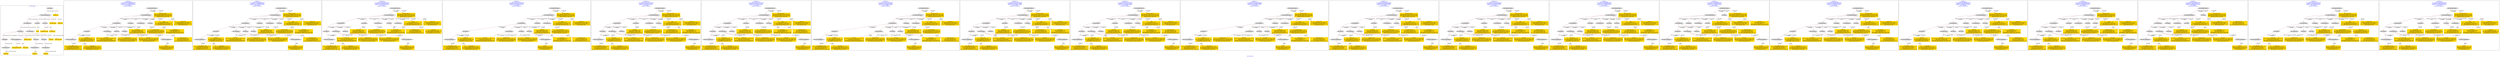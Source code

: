 digraph n0 {
fontcolor="blue"
remincross="true"
label="s20-s-lacma.xml"
subgraph cluster_0 {
label="1-correct model"
n2[style="filled",color="white",fillcolor="lightgray",label="E12_Production1"];
n3[style="filled",color="white",fillcolor="lightgray",label="E21_Person1"];
n4[style="filled",color="white",fillcolor="lightgray",label="E52_Time-Span1"];
n5[style="filled",color="white",fillcolor="lightgray",label="E69_Death1"];
n6[style="filled",color="white",fillcolor="lightgray",label="E82_Actor_Appellation1"];
n7[shape="plaintext",style="filled",fillcolor="gold",label="Artwork_in_Focus"];
n8[style="filled",color="white",fillcolor="lightgray",label="E53_Place1"];
n9[style="filled",color="white",fillcolor="lightgray",label="E67_Birth1"];
n10[shape="plaintext",style="filled",fillcolor="gold",label="Artist_URI"];
n11[style="filled",color="white",fillcolor="lightgray",label="E22_Man-Made_Object1"];
n12[style="filled",color="white",fillcolor="lightgray",label="E35_Title1"];
n13[style="filled",color="white",fillcolor="lightgray",label="E55_Type1"];
n14[shape="plaintext",style="filled",fillcolor="gold",label="Artwork_Details"];
n15[shape="plaintext",style="filled",fillcolor="gold",label="Object_URI"];
n16[shape="plaintext",style="filled",fillcolor="gold",label="Title"];
n17[style="filled",color="white",fillcolor="lightgray",label="E38_Image1"];
n18[shape="plaintext",style="filled",fillcolor="gold",label="Image_URL"];
n19[style="filled",color="white",fillcolor="lightgray",label="E48_Place_Name1"];
n20[shape="plaintext",style="filled",fillcolor="gold",label="Residence"];
n21[shape="plaintext",style="filled",fillcolor="gold",label="Production_Year"];
n22[style="filled",color="white",fillcolor="lightgray",label="E52_Time-Span2"];
n23[shape="plaintext",style="filled",fillcolor="gold",label="birth_date"];
n24[style="filled",color="white",fillcolor="lightgray",label="E52_Time-Span3"];
n25[shape="plaintext",style="filled",fillcolor="gold",label="death_date"];
n26[shape="plaintext",style="filled",fillcolor="gold",label="Classification_URI"];
n27[shape="plaintext",style="filled",fillcolor="gold",label="Classification"];
n28[shape="plaintext",style="filled",fillcolor="gold",label="Artist_Appellation_URI"];
n29[shape="plaintext",style="filled",fillcolor="gold",label="Artist_Name"];
}
subgraph cluster_1 {
label="candidate 0\nlink coherence:0.88\nnode coherence:0.9166666666666666\nconfidence:0.4755498092074402\nmapping score:0.5116912062437499\ncost:24.99946\n-precision:0.4-recall:0.37"
n31[style="filled",color="white",fillcolor="lightgray",label="E12_Production1"];
n32[style="filled",color="white",fillcolor="lightgray",label="E21_Person1"];
n33[style="filled",color="white",fillcolor="lightgray",label="E52_Time-Span2"];
n34[style="filled",color="white",fillcolor="lightgray",label="E53_Place1"];
n35[style="filled",color="white",fillcolor="lightgray",label="E55_Type1"];
n36[style="filled",color="white",fillcolor="lightgray",label="E82_Actor_Appellation1"];
n37[style="filled",color="white",fillcolor="lightgray",label="E22_Man-Made_Object1"];
n38[style="filled",color="white",fillcolor="lightgray",label="E38_Image1"];
n39[style="filled",color="white",fillcolor="lightgray",label="E54_Dimension1"];
n40[style="filled",color="white",fillcolor="lightgray",label="E55_Type2"];
n41[style="filled",color="white",fillcolor="lightgray",label="E33_Linguistic_Object2"];
n42[style="filled",color="white",fillcolor="lightgray",label="E44_Place_Appellation1"];
n43[shape="plaintext",style="filled",fillcolor="gold",label="death_date\n[E52_Time-Span,P82_at_some_time_within,0.272]\n[E52_Time-Span,label,0.268]\n[E52_Time-Span,P82a_begin_of_the_begin,0.245]\n[E52_Time-Span,P82b_end_of_the_end,0.215]"];
n44[shape="plaintext",style="filled",fillcolor="gold",label="Classification\n[E55_Type,classLink,0.362]\n[E55_Type,label,0.271]\n[E33_Linguistic_Object,P3_has_note,0.224]\n[E73_Information_Object,P3_has_note,0.143]"];
n45[shape="plaintext",style="filled",fillcolor="gold",label="Title\n[E35_Title,label,0.269]\n[E22_Man-Made_Object,P3_has_note,0.267]\n[E30_Right,P3_has_note,0.238]\n[E73_Information_Object,P3_has_note,0.226]"];
n46[shape="plaintext",style="filled",fillcolor="gold",label="Artist_Appellation_URI\n[E82_Actor_Appellation,classLink,0.912]\n[E21_Person,classLink,0.062]\n[E30_Right,P3_has_note,0.017]\n[E22_Man-Made_Object,P3_has_note,0.009]"];
n47[shape="plaintext",style="filled",fillcolor="gold",label="Artwork_Details\n[E54_Dimension,P3_has_note,0.456]\n[E22_Man-Made_Object,P3_has_note,0.204]\n[E73_Information_Object,P3_has_note,0.17]\n[E34_Inscription,P3_has_note,0.17]"];
n48[shape="plaintext",style="filled",fillcolor="gold",label="Production_Year\n[E52_Time-Span,P82b_end_of_the_end,0.43]\n[E52_Time-Span,P82a_begin_of_the_begin,0.285]\n[E52_Time-Span,P82_at_some_time_within,0.21]\n[E12_Production,P3_has_note,0.075]"];
n49[shape="plaintext",style="filled",fillcolor="gold",label="Artist_Name\n[E82_Actor_Appellation,label,0.385]\n[E22_Man-Made_Object,P3_has_note,0.255]\n[E73_Information_Object,P3_has_note,0.216]\n[E30_Right,P3_has_note,0.144]"];
n50[shape="plaintext",style="filled",fillcolor="gold",label="Classification_URI\n[E55_Type,classLink,0.615]\n[E74_Group,classLink,0.198]\n[E57_Material,classLink,0.18]\n[E22_Man-Made_Object,P3_has_note,0.007]"];
n51[shape="plaintext",style="filled",fillcolor="gold",label="Image_URL\n[E38_Image,classLink,0.469]\n[E39_Actor,classLink,0.233]\n[E78_Collection,classLink,0.165]\n[E22_Man-Made_Object,classLink,0.132]"];
n52[shape="plaintext",style="filled",fillcolor="gold",label="Residence\n[E12_Production,P3_has_note,0.373]\n[E44_Place_Appellation,label,0.355]\n[E39_Actor,P3_has_note,0.138]\n[E35_Title,label,0.135]"];
n53[shape="plaintext",style="filled",fillcolor="gold",label="Object_URI\n[E22_Man-Made_Object,classLink,0.787]\n[E30_Right,P3_has_note,0.099]\n[E22_Man-Made_Object,P3_has_note,0.059]\n[E35_Title,label,0.055]"];
n54[shape="plaintext",style="filled",fillcolor="gold",label="Artwork_in_Focus\n[E33_Linguistic_Object,P3_has_note,0.314]\n[E22_Man-Made_Object,P3_has_note,0.282]\n[E73_Information_Object,P3_has_note,0.266]\n[E39_Actor,P3_has_note,0.138]"];
n55[shape="plaintext",style="filled",fillcolor="gold",label="Artist_URI\n[E21_Person,classLink,0.48]\n[E82_Actor_Appellation,classLink,0.334]\n[E30_Right,P3_has_note,0.132]\n[E8_Acquisition,P3_has_note,0.054]"];
n56[shape="plaintext",style="filled",fillcolor="gold",label="birth_date\n[E52_Time-Span,P82a_begin_of_the_begin,0.554]\n[E52_Time-Span,P82_at_some_time_within,0.251]\n[E52_Time-Span,P82b_end_of_the_end,0.12]\n[E52_Time-Span,label,0.075]"];
}
subgraph cluster_2 {
label="candidate 1\nlink coherence:0.88\nnode coherence:0.9166666666666666\nconfidence:0.4755498092074402\nmapping score:0.5116912062437499\ncost:24.99948\n-precision:0.4-recall:0.37"
n58[style="filled",color="white",fillcolor="lightgray",label="E12_Production1"];
n59[style="filled",color="white",fillcolor="lightgray",label="E21_Person1"];
n60[style="filled",color="white",fillcolor="lightgray",label="E52_Time-Span2"];
n61[style="filled",color="white",fillcolor="lightgray",label="E53_Place1"];
n62[style="filled",color="white",fillcolor="lightgray",label="E55_Type1"];
n63[style="filled",color="white",fillcolor="lightgray",label="E82_Actor_Appellation1"];
n64[style="filled",color="white",fillcolor="lightgray",label="E22_Man-Made_Object1"];
n65[style="filled",color="white",fillcolor="lightgray",label="E38_Image1"];
n66[style="filled",color="white",fillcolor="lightgray",label="E54_Dimension1"];
n67[style="filled",color="white",fillcolor="lightgray",label="E55_Type3"];
n68[style="filled",color="white",fillcolor="lightgray",label="E33_Linguistic_Object2"];
n69[style="filled",color="white",fillcolor="lightgray",label="E44_Place_Appellation1"];
n70[shape="plaintext",style="filled",fillcolor="gold",label="death_date\n[E52_Time-Span,P82_at_some_time_within,0.272]\n[E52_Time-Span,label,0.268]\n[E52_Time-Span,P82a_begin_of_the_begin,0.245]\n[E52_Time-Span,P82b_end_of_the_end,0.215]"];
n71[shape="plaintext",style="filled",fillcolor="gold",label="Title\n[E35_Title,label,0.269]\n[E22_Man-Made_Object,P3_has_note,0.267]\n[E30_Right,P3_has_note,0.238]\n[E73_Information_Object,P3_has_note,0.226]"];
n72[shape="plaintext",style="filled",fillcolor="gold",label="Artist_Appellation_URI\n[E82_Actor_Appellation,classLink,0.912]\n[E21_Person,classLink,0.062]\n[E30_Right,P3_has_note,0.017]\n[E22_Man-Made_Object,P3_has_note,0.009]"];
n73[shape="plaintext",style="filled",fillcolor="gold",label="Artwork_Details\n[E54_Dimension,P3_has_note,0.456]\n[E22_Man-Made_Object,P3_has_note,0.204]\n[E73_Information_Object,P3_has_note,0.17]\n[E34_Inscription,P3_has_note,0.17]"];
n74[shape="plaintext",style="filled",fillcolor="gold",label="Production_Year\n[E52_Time-Span,P82b_end_of_the_end,0.43]\n[E52_Time-Span,P82a_begin_of_the_begin,0.285]\n[E52_Time-Span,P82_at_some_time_within,0.21]\n[E12_Production,P3_has_note,0.075]"];
n75[shape="plaintext",style="filled",fillcolor="gold",label="Artist_Name\n[E82_Actor_Appellation,label,0.385]\n[E22_Man-Made_Object,P3_has_note,0.255]\n[E73_Information_Object,P3_has_note,0.216]\n[E30_Right,P3_has_note,0.144]"];
n76[shape="plaintext",style="filled",fillcolor="gold",label="Classification_URI\n[E55_Type,classLink,0.615]\n[E74_Group,classLink,0.198]\n[E57_Material,classLink,0.18]\n[E22_Man-Made_Object,P3_has_note,0.007]"];
n77[shape="plaintext",style="filled",fillcolor="gold",label="Image_URL\n[E38_Image,classLink,0.469]\n[E39_Actor,classLink,0.233]\n[E78_Collection,classLink,0.165]\n[E22_Man-Made_Object,classLink,0.132]"];
n78[shape="plaintext",style="filled",fillcolor="gold",label="Residence\n[E12_Production,P3_has_note,0.373]\n[E44_Place_Appellation,label,0.355]\n[E39_Actor,P3_has_note,0.138]\n[E35_Title,label,0.135]"];
n79[shape="plaintext",style="filled",fillcolor="gold",label="Object_URI\n[E22_Man-Made_Object,classLink,0.787]\n[E30_Right,P3_has_note,0.099]\n[E22_Man-Made_Object,P3_has_note,0.059]\n[E35_Title,label,0.055]"];
n80[shape="plaintext",style="filled",fillcolor="gold",label="Artwork_in_Focus\n[E33_Linguistic_Object,P3_has_note,0.314]\n[E22_Man-Made_Object,P3_has_note,0.282]\n[E73_Information_Object,P3_has_note,0.266]\n[E39_Actor,P3_has_note,0.138]"];
n81[shape="plaintext",style="filled",fillcolor="gold",label="Classification\n[E55_Type,classLink,0.362]\n[E55_Type,label,0.271]\n[E33_Linguistic_Object,P3_has_note,0.224]\n[E73_Information_Object,P3_has_note,0.143]"];
n82[shape="plaintext",style="filled",fillcolor="gold",label="Artist_URI\n[E21_Person,classLink,0.48]\n[E82_Actor_Appellation,classLink,0.334]\n[E30_Right,P3_has_note,0.132]\n[E8_Acquisition,P3_has_note,0.054]"];
n83[shape="plaintext",style="filled",fillcolor="gold",label="birth_date\n[E52_Time-Span,P82a_begin_of_the_begin,0.554]\n[E52_Time-Span,P82_at_some_time_within,0.251]\n[E52_Time-Span,P82b_end_of_the_end,0.12]\n[E52_Time-Span,label,0.075]"];
}
subgraph cluster_3 {
label="candidate 10\nlink coherence:0.88\nnode coherence:0.9130434782608695\nconfidence:0.43869818619244877\nmapping score:0.5101043643415822\ncost:24.99949\n-precision:0.44-recall:0.41"
n85[style="filled",color="white",fillcolor="lightgray",label="E12_Production1"];
n86[style="filled",color="white",fillcolor="lightgray",label="E21_Person1"];
n87[style="filled",color="white",fillcolor="lightgray",label="E52_Time-Span2"];
n88[style="filled",color="white",fillcolor="lightgray",label="E53_Place1"];
n89[style="filled",color="white",fillcolor="lightgray",label="E82_Actor_Appellation1"];
n90[style="filled",color="white",fillcolor="lightgray",label="E22_Man-Made_Object1"];
n91[style="filled",color="white",fillcolor="lightgray",label="E38_Image1"];
n92[style="filled",color="white",fillcolor="lightgray",label="E54_Dimension1"];
n93[style="filled",color="white",fillcolor="lightgray",label="E55_Type3"];
n94[style="filled",color="white",fillcolor="lightgray",label="E8_Acquisition1"];
n95[style="filled",color="white",fillcolor="lightgray",label="E33_Linguistic_Object2"];
n96[style="filled",color="white",fillcolor="lightgray",label="E44_Place_Appellation1"];
n97[shape="plaintext",style="filled",fillcolor="gold",label="death_date\n[E52_Time-Span,P82_at_some_time_within,0.272]\n[E52_Time-Span,label,0.268]\n[E52_Time-Span,P82a_begin_of_the_begin,0.245]\n[E52_Time-Span,P82b_end_of_the_end,0.215]"];
n98[shape="plaintext",style="filled",fillcolor="gold",label="Title\n[E35_Title,label,0.269]\n[E22_Man-Made_Object,P3_has_note,0.267]\n[E30_Right,P3_has_note,0.238]\n[E73_Information_Object,P3_has_note,0.226]"];
n99[shape="plaintext",style="filled",fillcolor="gold",label="Artist_Appellation_URI\n[E82_Actor_Appellation,classLink,0.912]\n[E21_Person,classLink,0.062]\n[E30_Right,P3_has_note,0.017]\n[E22_Man-Made_Object,P3_has_note,0.009]"];
n100[shape="plaintext",style="filled",fillcolor="gold",label="Artwork_Details\n[E54_Dimension,P3_has_note,0.456]\n[E22_Man-Made_Object,P3_has_note,0.204]\n[E73_Information_Object,P3_has_note,0.17]\n[E34_Inscription,P3_has_note,0.17]"];
n101[shape="plaintext",style="filled",fillcolor="gold",label="Production_Year\n[E52_Time-Span,P82b_end_of_the_end,0.43]\n[E52_Time-Span,P82a_begin_of_the_begin,0.285]\n[E52_Time-Span,P82_at_some_time_within,0.21]\n[E12_Production,P3_has_note,0.075]"];
n102[shape="plaintext",style="filled",fillcolor="gold",label="Artist_Name\n[E82_Actor_Appellation,label,0.385]\n[E22_Man-Made_Object,P3_has_note,0.255]\n[E73_Information_Object,P3_has_note,0.216]\n[E30_Right,P3_has_note,0.144]"];
n103[shape="plaintext",style="filled",fillcolor="gold",label="Image_URL\n[E38_Image,classLink,0.469]\n[E39_Actor,classLink,0.233]\n[E78_Collection,classLink,0.165]\n[E22_Man-Made_Object,classLink,0.132]"];
n104[shape="plaintext",style="filled",fillcolor="gold",label="Artist_URI\n[E21_Person,classLink,0.48]\n[E82_Actor_Appellation,classLink,0.334]\n[E30_Right,P3_has_note,0.132]\n[E8_Acquisition,P3_has_note,0.054]"];
n105[shape="plaintext",style="filled",fillcolor="gold",label="Classification\n[E55_Type,classLink,0.362]\n[E55_Type,label,0.271]\n[E33_Linguistic_Object,P3_has_note,0.224]\n[E73_Information_Object,P3_has_note,0.143]"];
n106[shape="plaintext",style="filled",fillcolor="gold",label="Residence\n[E12_Production,P3_has_note,0.373]\n[E44_Place_Appellation,label,0.355]\n[E39_Actor,P3_has_note,0.138]\n[E35_Title,label,0.135]"];
n107[shape="plaintext",style="filled",fillcolor="gold",label="Object_URI\n[E22_Man-Made_Object,classLink,0.787]\n[E30_Right,P3_has_note,0.099]\n[E22_Man-Made_Object,P3_has_note,0.059]\n[E35_Title,label,0.055]"];
n108[shape="plaintext",style="filled",fillcolor="gold",label="Artwork_in_Focus\n[E33_Linguistic_Object,P3_has_note,0.314]\n[E22_Man-Made_Object,P3_has_note,0.282]\n[E73_Information_Object,P3_has_note,0.266]\n[E39_Actor,P3_has_note,0.138]"];
n109[shape="plaintext",style="filled",fillcolor="gold",label="Classification_URI\n[E55_Type,classLink,0.615]\n[E74_Group,classLink,0.198]\n[E57_Material,classLink,0.18]\n[E22_Man-Made_Object,P3_has_note,0.007]"];
n110[shape="plaintext",style="filled",fillcolor="gold",label="birth_date\n[E52_Time-Span,P82a_begin_of_the_begin,0.554]\n[E52_Time-Span,P82_at_some_time_within,0.251]\n[E52_Time-Span,P82b_end_of_the_end,0.12]\n[E52_Time-Span,label,0.075]"];
}
subgraph cluster_4 {
label="candidate 11\nlink coherence:0.875\nnode coherence:0.9130434782608695\nconfidence:0.46909164170811257\nmapping score:0.520235516180137\ncost:23.99948\n-precision:0.46-recall:0.41"
n112[style="filled",color="white",fillcolor="lightgray",label="E12_Production1"];
n113[style="filled",color="white",fillcolor="lightgray",label="E21_Person1"];
n114[style="filled",color="white",fillcolor="lightgray",label="E52_Time-Span2"];
n115[style="filled",color="white",fillcolor="lightgray",label="E53_Place1"];
n116[style="filled",color="white",fillcolor="lightgray",label="E55_Type1"];
n117[style="filled",color="white",fillcolor="lightgray",label="E82_Actor_Appellation1"];
n118[style="filled",color="white",fillcolor="lightgray",label="E22_Man-Made_Object1"];
n119[style="filled",color="white",fillcolor="lightgray",label="E38_Image1"];
n120[style="filled",color="white",fillcolor="lightgray",label="E54_Dimension1"];
n121[style="filled",color="white",fillcolor="lightgray",label="E33_Linguistic_Object2"];
n122[style="filled",color="white",fillcolor="lightgray",label="E44_Place_Appellation1"];
n123[shape="plaintext",style="filled",fillcolor="gold",label="death_date\n[E52_Time-Span,P82_at_some_time_within,0.272]\n[E52_Time-Span,label,0.268]\n[E52_Time-Span,P82a_begin_of_the_begin,0.245]\n[E52_Time-Span,P82b_end_of_the_end,0.215]"];
n124[shape="plaintext",style="filled",fillcolor="gold",label="Title\n[E35_Title,label,0.269]\n[E22_Man-Made_Object,P3_has_note,0.267]\n[E30_Right,P3_has_note,0.238]\n[E73_Information_Object,P3_has_note,0.226]"];
n125[shape="plaintext",style="filled",fillcolor="gold",label="Artist_Appellation_URI\n[E82_Actor_Appellation,classLink,0.912]\n[E21_Person,classLink,0.062]\n[E30_Right,P3_has_note,0.017]\n[E22_Man-Made_Object,P3_has_note,0.009]"];
n126[shape="plaintext",style="filled",fillcolor="gold",label="Classification\n[E55_Type,classLink,0.362]\n[E55_Type,label,0.271]\n[E33_Linguistic_Object,P3_has_note,0.224]\n[E73_Information_Object,P3_has_note,0.143]"];
n127[shape="plaintext",style="filled",fillcolor="gold",label="Artwork_Details\n[E54_Dimension,P3_has_note,0.456]\n[E22_Man-Made_Object,P3_has_note,0.204]\n[E73_Information_Object,P3_has_note,0.17]\n[E34_Inscription,P3_has_note,0.17]"];
n128[shape="plaintext",style="filled",fillcolor="gold",label="Production_Year\n[E52_Time-Span,P82b_end_of_the_end,0.43]\n[E52_Time-Span,P82a_begin_of_the_begin,0.285]\n[E52_Time-Span,P82_at_some_time_within,0.21]\n[E12_Production,P3_has_note,0.075]"];
n129[shape="plaintext",style="filled",fillcolor="gold",label="Artist_Name\n[E82_Actor_Appellation,label,0.385]\n[E22_Man-Made_Object,P3_has_note,0.255]\n[E73_Information_Object,P3_has_note,0.216]\n[E30_Right,P3_has_note,0.144]"];
n130[shape="plaintext",style="filled",fillcolor="gold",label="Classification_URI\n[E55_Type,classLink,0.615]\n[E74_Group,classLink,0.198]\n[E57_Material,classLink,0.18]\n[E22_Man-Made_Object,P3_has_note,0.007]"];
n131[shape="plaintext",style="filled",fillcolor="gold",label="Image_URL\n[E38_Image,classLink,0.469]\n[E39_Actor,classLink,0.233]\n[E78_Collection,classLink,0.165]\n[E22_Man-Made_Object,classLink,0.132]"];
n132[shape="plaintext",style="filled",fillcolor="gold",label="Residence\n[E12_Production,P3_has_note,0.373]\n[E44_Place_Appellation,label,0.355]\n[E39_Actor,P3_has_note,0.138]\n[E35_Title,label,0.135]"];
n133[shape="plaintext",style="filled",fillcolor="gold",label="Object_URI\n[E22_Man-Made_Object,classLink,0.787]\n[E30_Right,P3_has_note,0.099]\n[E22_Man-Made_Object,P3_has_note,0.059]\n[E35_Title,label,0.055]"];
n134[shape="plaintext",style="filled",fillcolor="gold",label="Artwork_in_Focus\n[E33_Linguistic_Object,P3_has_note,0.314]\n[E22_Man-Made_Object,P3_has_note,0.282]\n[E73_Information_Object,P3_has_note,0.266]\n[E39_Actor,P3_has_note,0.138]"];
n135[shape="plaintext",style="filled",fillcolor="gold",label="Artist_URI\n[E21_Person,classLink,0.48]\n[E82_Actor_Appellation,classLink,0.334]\n[E30_Right,P3_has_note,0.132]\n[E8_Acquisition,P3_has_note,0.054]"];
n136[shape="plaintext",style="filled",fillcolor="gold",label="birth_date\n[E52_Time-Span,P82a_begin_of_the_begin,0.554]\n[E52_Time-Span,P82_at_some_time_within,0.251]\n[E52_Time-Span,P82b_end_of_the_end,0.12]\n[E52_Time-Span,label,0.075]"];
}
subgraph cluster_5 {
label="candidate 12\nlink coherence:0.875\nnode coherence:0.9130434782608695\nconfidence:0.46909164170811257\nmapping score:0.520235516180137\ncost:23.99952\n-precision:0.5-recall:0.44"
n138[style="filled",color="white",fillcolor="lightgray",label="E12_Production1"];
n139[style="filled",color="white",fillcolor="lightgray",label="E21_Person1"];
n140[style="filled",color="white",fillcolor="lightgray",label="E52_Time-Span2"];
n141[style="filled",color="white",fillcolor="lightgray",label="E53_Place1"];
n142[style="filled",color="white",fillcolor="lightgray",label="E82_Actor_Appellation1"];
n143[style="filled",color="white",fillcolor="lightgray",label="E22_Man-Made_Object1"];
n144[style="filled",color="white",fillcolor="lightgray",label="E38_Image1"];
n145[style="filled",color="white",fillcolor="lightgray",label="E54_Dimension1"];
n146[style="filled",color="white",fillcolor="lightgray",label="E55_Type2"];
n147[style="filled",color="white",fillcolor="lightgray",label="E33_Linguistic_Object2"];
n148[style="filled",color="white",fillcolor="lightgray",label="E44_Place_Appellation1"];
n149[shape="plaintext",style="filled",fillcolor="gold",label="death_date\n[E52_Time-Span,P82_at_some_time_within,0.272]\n[E52_Time-Span,label,0.268]\n[E52_Time-Span,P82a_begin_of_the_begin,0.245]\n[E52_Time-Span,P82b_end_of_the_end,0.215]"];
n150[shape="plaintext",style="filled",fillcolor="gold",label="Title\n[E35_Title,label,0.269]\n[E22_Man-Made_Object,P3_has_note,0.267]\n[E30_Right,P3_has_note,0.238]\n[E73_Information_Object,P3_has_note,0.226]"];
n151[shape="plaintext",style="filled",fillcolor="gold",label="Classification_URI\n[E55_Type,classLink,0.615]\n[E74_Group,classLink,0.198]\n[E57_Material,classLink,0.18]\n[E22_Man-Made_Object,P3_has_note,0.007]"];
n152[shape="plaintext",style="filled",fillcolor="gold",label="Artist_Appellation_URI\n[E82_Actor_Appellation,classLink,0.912]\n[E21_Person,classLink,0.062]\n[E30_Right,P3_has_note,0.017]\n[E22_Man-Made_Object,P3_has_note,0.009]"];
n153[shape="plaintext",style="filled",fillcolor="gold",label="Artwork_Details\n[E54_Dimension,P3_has_note,0.456]\n[E22_Man-Made_Object,P3_has_note,0.204]\n[E73_Information_Object,P3_has_note,0.17]\n[E34_Inscription,P3_has_note,0.17]"];
n154[shape="plaintext",style="filled",fillcolor="gold",label="Production_Year\n[E52_Time-Span,P82b_end_of_the_end,0.43]\n[E52_Time-Span,P82a_begin_of_the_begin,0.285]\n[E52_Time-Span,P82_at_some_time_within,0.21]\n[E12_Production,P3_has_note,0.075]"];
n155[shape="plaintext",style="filled",fillcolor="gold",label="Artist_Name\n[E82_Actor_Appellation,label,0.385]\n[E22_Man-Made_Object,P3_has_note,0.255]\n[E73_Information_Object,P3_has_note,0.216]\n[E30_Right,P3_has_note,0.144]"];
n156[shape="plaintext",style="filled",fillcolor="gold",label="Image_URL\n[E38_Image,classLink,0.469]\n[E39_Actor,classLink,0.233]\n[E78_Collection,classLink,0.165]\n[E22_Man-Made_Object,classLink,0.132]"];
n157[shape="plaintext",style="filled",fillcolor="gold",label="Residence\n[E12_Production,P3_has_note,0.373]\n[E44_Place_Appellation,label,0.355]\n[E39_Actor,P3_has_note,0.138]\n[E35_Title,label,0.135]"];
n158[shape="plaintext",style="filled",fillcolor="gold",label="Object_URI\n[E22_Man-Made_Object,classLink,0.787]\n[E30_Right,P3_has_note,0.099]\n[E22_Man-Made_Object,P3_has_note,0.059]\n[E35_Title,label,0.055]"];
n159[shape="plaintext",style="filled",fillcolor="gold",label="Artwork_in_Focus\n[E33_Linguistic_Object,P3_has_note,0.314]\n[E22_Man-Made_Object,P3_has_note,0.282]\n[E73_Information_Object,P3_has_note,0.266]\n[E39_Actor,P3_has_note,0.138]"];
n160[shape="plaintext",style="filled",fillcolor="gold",label="Artist_URI\n[E21_Person,classLink,0.48]\n[E82_Actor_Appellation,classLink,0.334]\n[E30_Right,P3_has_note,0.132]\n[E8_Acquisition,P3_has_note,0.054]"];
n161[shape="plaintext",style="filled",fillcolor="gold",label="birth_date\n[E52_Time-Span,P82a_begin_of_the_begin,0.554]\n[E52_Time-Span,P82_at_some_time_within,0.251]\n[E52_Time-Span,P82b_end_of_the_end,0.12]\n[E52_Time-Span,label,0.075]"];
n162[shape="plaintext",style="filled",fillcolor="gold",label="Classification\n[E55_Type,classLink,0.362]\n[E55_Type,label,0.271]\n[E33_Linguistic_Object,P3_has_note,0.224]\n[E73_Information_Object,P3_has_note,0.143]"];
}
subgraph cluster_6 {
label="candidate 13\nlink coherence:0.875\nnode coherence:0.9130434782608695\nconfidence:0.46909164170811257\nmapping score:0.520235516180137\ncost:23.99954\n-precision:0.5-recall:0.44"
n164[style="filled",color="white",fillcolor="lightgray",label="E12_Production1"];
n165[style="filled",color="white",fillcolor="lightgray",label="E21_Person1"];
n166[style="filled",color="white",fillcolor="lightgray",label="E52_Time-Span2"];
n167[style="filled",color="white",fillcolor="lightgray",label="E53_Place1"];
n168[style="filled",color="white",fillcolor="lightgray",label="E82_Actor_Appellation1"];
n169[style="filled",color="white",fillcolor="lightgray",label="E22_Man-Made_Object1"];
n170[style="filled",color="white",fillcolor="lightgray",label="E38_Image1"];
n171[style="filled",color="white",fillcolor="lightgray",label="E54_Dimension1"];
n172[style="filled",color="white",fillcolor="lightgray",label="E55_Type3"];
n173[style="filled",color="white",fillcolor="lightgray",label="E33_Linguistic_Object2"];
n174[style="filled",color="white",fillcolor="lightgray",label="E44_Place_Appellation1"];
n175[shape="plaintext",style="filled",fillcolor="gold",label="death_date\n[E52_Time-Span,P82_at_some_time_within,0.272]\n[E52_Time-Span,label,0.268]\n[E52_Time-Span,P82a_begin_of_the_begin,0.245]\n[E52_Time-Span,P82b_end_of_the_end,0.215]"];
n176[shape="plaintext",style="filled",fillcolor="gold",label="Title\n[E35_Title,label,0.269]\n[E22_Man-Made_Object,P3_has_note,0.267]\n[E30_Right,P3_has_note,0.238]\n[E73_Information_Object,P3_has_note,0.226]"];
n177[shape="plaintext",style="filled",fillcolor="gold",label="Artist_Appellation_URI\n[E82_Actor_Appellation,classLink,0.912]\n[E21_Person,classLink,0.062]\n[E30_Right,P3_has_note,0.017]\n[E22_Man-Made_Object,P3_has_note,0.009]"];
n178[shape="plaintext",style="filled",fillcolor="gold",label="Artwork_Details\n[E54_Dimension,P3_has_note,0.456]\n[E22_Man-Made_Object,P3_has_note,0.204]\n[E73_Information_Object,P3_has_note,0.17]\n[E34_Inscription,P3_has_note,0.17]"];
n179[shape="plaintext",style="filled",fillcolor="gold",label="Production_Year\n[E52_Time-Span,P82b_end_of_the_end,0.43]\n[E52_Time-Span,P82a_begin_of_the_begin,0.285]\n[E52_Time-Span,P82_at_some_time_within,0.21]\n[E12_Production,P3_has_note,0.075]"];
n180[shape="plaintext",style="filled",fillcolor="gold",label="Artist_Name\n[E82_Actor_Appellation,label,0.385]\n[E22_Man-Made_Object,P3_has_note,0.255]\n[E73_Information_Object,P3_has_note,0.216]\n[E30_Right,P3_has_note,0.144]"];
n181[shape="plaintext",style="filled",fillcolor="gold",label="Image_URL\n[E38_Image,classLink,0.469]\n[E39_Actor,classLink,0.233]\n[E78_Collection,classLink,0.165]\n[E22_Man-Made_Object,classLink,0.132]"];
n182[shape="plaintext",style="filled",fillcolor="gold",label="Classification\n[E55_Type,classLink,0.362]\n[E55_Type,label,0.271]\n[E33_Linguistic_Object,P3_has_note,0.224]\n[E73_Information_Object,P3_has_note,0.143]"];
n183[shape="plaintext",style="filled",fillcolor="gold",label="Residence\n[E12_Production,P3_has_note,0.373]\n[E44_Place_Appellation,label,0.355]\n[E39_Actor,P3_has_note,0.138]\n[E35_Title,label,0.135]"];
n184[shape="plaintext",style="filled",fillcolor="gold",label="Object_URI\n[E22_Man-Made_Object,classLink,0.787]\n[E30_Right,P3_has_note,0.099]\n[E22_Man-Made_Object,P3_has_note,0.059]\n[E35_Title,label,0.055]"];
n185[shape="plaintext",style="filled",fillcolor="gold",label="Artwork_in_Focus\n[E33_Linguistic_Object,P3_has_note,0.314]\n[E22_Man-Made_Object,P3_has_note,0.282]\n[E73_Information_Object,P3_has_note,0.266]\n[E39_Actor,P3_has_note,0.138]"];
n186[shape="plaintext",style="filled",fillcolor="gold",label="Classification_URI\n[E55_Type,classLink,0.615]\n[E74_Group,classLink,0.198]\n[E57_Material,classLink,0.18]\n[E22_Man-Made_Object,P3_has_note,0.007]"];
n187[shape="plaintext",style="filled",fillcolor="gold",label="Artist_URI\n[E21_Person,classLink,0.48]\n[E82_Actor_Appellation,classLink,0.334]\n[E30_Right,P3_has_note,0.132]\n[E8_Acquisition,P3_has_note,0.054]"];
n188[shape="plaintext",style="filled",fillcolor="gold",label="birth_date\n[E52_Time-Span,P82a_begin_of_the_begin,0.554]\n[E52_Time-Span,P82_at_some_time_within,0.251]\n[E52_Time-Span,P82b_end_of_the_end,0.12]\n[E52_Time-Span,label,0.075]"];
}
subgraph cluster_7 {
label="candidate 14\nlink coherence:0.875\nnode coherence:0.9130434782608695\nconfidence:0.45308214227760607\nmapping score:0.514899016369968\ncost:122.99948\n-precision:0.5-recall:0.44"
n190[style="filled",color="white",fillcolor="lightgray",label="E12_Production1"];
n191[style="filled",color="white",fillcolor="lightgray",label="E21_Person1"];
n192[style="filled",color="white",fillcolor="lightgray",label="E52_Time-Span2"];
n193[style="filled",color="white",fillcolor="lightgray",label="E53_Place1"];
n194[style="filled",color="white",fillcolor="lightgray",label="E55_Type1"];
n195[style="filled",color="white",fillcolor="lightgray",label="E82_Actor_Appellation1"];
n196[style="filled",color="white",fillcolor="lightgray",label="E22_Man-Made_Object1"];
n197[style="filled",color="white",fillcolor="lightgray",label="E38_Image1"];
n198[style="filled",color="white",fillcolor="lightgray",label="E54_Dimension1"];
n199[style="filled",color="white",fillcolor="lightgray",label="E33_Linguistic_Object2"];
n200[style="filled",color="white",fillcolor="lightgray",label="E44_Place_Appellation1"];
n201[shape="plaintext",style="filled",fillcolor="gold",label="death_date\n[E52_Time-Span,P82_at_some_time_within,0.272]\n[E52_Time-Span,label,0.268]\n[E52_Time-Span,P82a_begin_of_the_begin,0.245]\n[E52_Time-Span,P82b_end_of_the_end,0.215]"];
n202[shape="plaintext",style="filled",fillcolor="gold",label="Production_Year\n[E52_Time-Span,P82b_end_of_the_end,0.43]\n[E52_Time-Span,P82a_begin_of_the_begin,0.285]\n[E52_Time-Span,P82_at_some_time_within,0.21]\n[E12_Production,P3_has_note,0.075]"];
n203[shape="plaintext",style="filled",fillcolor="gold",label="Title\n[E35_Title,label,0.269]\n[E22_Man-Made_Object,P3_has_note,0.267]\n[E30_Right,P3_has_note,0.238]\n[E73_Information_Object,P3_has_note,0.226]"];
n204[shape="plaintext",style="filled",fillcolor="gold",label="Artist_Appellation_URI\n[E82_Actor_Appellation,classLink,0.912]\n[E21_Person,classLink,0.062]\n[E30_Right,P3_has_note,0.017]\n[E22_Man-Made_Object,P3_has_note,0.009]"];
n205[shape="plaintext",style="filled",fillcolor="gold",label="Classification\n[E55_Type,classLink,0.362]\n[E55_Type,label,0.271]\n[E33_Linguistic_Object,P3_has_note,0.224]\n[E73_Information_Object,P3_has_note,0.143]"];
n206[shape="plaintext",style="filled",fillcolor="gold",label="Artwork_Details\n[E54_Dimension,P3_has_note,0.456]\n[E22_Man-Made_Object,P3_has_note,0.204]\n[E73_Information_Object,P3_has_note,0.17]\n[E34_Inscription,P3_has_note,0.17]"];
n207[shape="plaintext",style="filled",fillcolor="gold",label="Artist_Name\n[E82_Actor_Appellation,label,0.385]\n[E22_Man-Made_Object,P3_has_note,0.255]\n[E73_Information_Object,P3_has_note,0.216]\n[E30_Right,P3_has_note,0.144]"];
n208[shape="plaintext",style="filled",fillcolor="gold",label="Classification_URI\n[E55_Type,classLink,0.615]\n[E74_Group,classLink,0.198]\n[E57_Material,classLink,0.18]\n[E22_Man-Made_Object,P3_has_note,0.007]"];
n209[shape="plaintext",style="filled",fillcolor="gold",label="Image_URL\n[E38_Image,classLink,0.469]\n[E39_Actor,classLink,0.233]\n[E78_Collection,classLink,0.165]\n[E22_Man-Made_Object,classLink,0.132]"];
n210[shape="plaintext",style="filled",fillcolor="gold",label="Residence\n[E12_Production,P3_has_note,0.373]\n[E44_Place_Appellation,label,0.355]\n[E39_Actor,P3_has_note,0.138]\n[E35_Title,label,0.135]"];
n211[shape="plaintext",style="filled",fillcolor="gold",label="Object_URI\n[E22_Man-Made_Object,classLink,0.787]\n[E30_Right,P3_has_note,0.099]\n[E22_Man-Made_Object,P3_has_note,0.059]\n[E35_Title,label,0.055]"];
n212[shape="plaintext",style="filled",fillcolor="gold",label="Artwork_in_Focus\n[E33_Linguistic_Object,P3_has_note,0.314]\n[E22_Man-Made_Object,P3_has_note,0.282]\n[E73_Information_Object,P3_has_note,0.266]\n[E39_Actor,P3_has_note,0.138]"];
n213[shape="plaintext",style="filled",fillcolor="gold",label="Artist_URI\n[E21_Person,classLink,0.48]\n[E82_Actor_Appellation,classLink,0.334]\n[E30_Right,P3_has_note,0.132]\n[E8_Acquisition,P3_has_note,0.054]"];
n214[shape="plaintext",style="filled",fillcolor="gold",label="birth_date\n[E52_Time-Span,P82a_begin_of_the_begin,0.554]\n[E52_Time-Span,P82_at_some_time_within,0.251]\n[E52_Time-Span,P82b_end_of_the_end,0.12]\n[E52_Time-Span,label,0.075]"];
}
subgraph cluster_8 {
label="candidate 15\nlink coherence:0.875\nnode coherence:0.9130434782608695\nconfidence:0.45308214227760607\nmapping score:0.514899016369968\ncost:122.99952\n-precision:0.54-recall:0.48"
n216[style="filled",color="white",fillcolor="lightgray",label="E12_Production1"];
n217[style="filled",color="white",fillcolor="lightgray",label="E21_Person1"];
n218[style="filled",color="white",fillcolor="lightgray",label="E52_Time-Span2"];
n219[style="filled",color="white",fillcolor="lightgray",label="E53_Place1"];
n220[style="filled",color="white",fillcolor="lightgray",label="E82_Actor_Appellation1"];
n221[style="filled",color="white",fillcolor="lightgray",label="E22_Man-Made_Object1"];
n222[style="filled",color="white",fillcolor="lightgray",label="E38_Image1"];
n223[style="filled",color="white",fillcolor="lightgray",label="E54_Dimension1"];
n224[style="filled",color="white",fillcolor="lightgray",label="E55_Type2"];
n225[style="filled",color="white",fillcolor="lightgray",label="E33_Linguistic_Object2"];
n226[style="filled",color="white",fillcolor="lightgray",label="E44_Place_Appellation1"];
n227[shape="plaintext",style="filled",fillcolor="gold",label="death_date\n[E52_Time-Span,P82_at_some_time_within,0.272]\n[E52_Time-Span,label,0.268]\n[E52_Time-Span,P82a_begin_of_the_begin,0.245]\n[E52_Time-Span,P82b_end_of_the_end,0.215]"];
n228[shape="plaintext",style="filled",fillcolor="gold",label="Production_Year\n[E52_Time-Span,P82b_end_of_the_end,0.43]\n[E52_Time-Span,P82a_begin_of_the_begin,0.285]\n[E52_Time-Span,P82_at_some_time_within,0.21]\n[E12_Production,P3_has_note,0.075]"];
n229[shape="plaintext",style="filled",fillcolor="gold",label="Title\n[E35_Title,label,0.269]\n[E22_Man-Made_Object,P3_has_note,0.267]\n[E30_Right,P3_has_note,0.238]\n[E73_Information_Object,P3_has_note,0.226]"];
n230[shape="plaintext",style="filled",fillcolor="gold",label="Classification_URI\n[E55_Type,classLink,0.615]\n[E74_Group,classLink,0.198]\n[E57_Material,classLink,0.18]\n[E22_Man-Made_Object,P3_has_note,0.007]"];
n231[shape="plaintext",style="filled",fillcolor="gold",label="Artist_Appellation_URI\n[E82_Actor_Appellation,classLink,0.912]\n[E21_Person,classLink,0.062]\n[E30_Right,P3_has_note,0.017]\n[E22_Man-Made_Object,P3_has_note,0.009]"];
n232[shape="plaintext",style="filled",fillcolor="gold",label="Artwork_Details\n[E54_Dimension,P3_has_note,0.456]\n[E22_Man-Made_Object,P3_has_note,0.204]\n[E73_Information_Object,P3_has_note,0.17]\n[E34_Inscription,P3_has_note,0.17]"];
n233[shape="plaintext",style="filled",fillcolor="gold",label="Artist_Name\n[E82_Actor_Appellation,label,0.385]\n[E22_Man-Made_Object,P3_has_note,0.255]\n[E73_Information_Object,P3_has_note,0.216]\n[E30_Right,P3_has_note,0.144]"];
n234[shape="plaintext",style="filled",fillcolor="gold",label="Image_URL\n[E38_Image,classLink,0.469]\n[E39_Actor,classLink,0.233]\n[E78_Collection,classLink,0.165]\n[E22_Man-Made_Object,classLink,0.132]"];
n235[shape="plaintext",style="filled",fillcolor="gold",label="Residence\n[E12_Production,P3_has_note,0.373]\n[E44_Place_Appellation,label,0.355]\n[E39_Actor,P3_has_note,0.138]\n[E35_Title,label,0.135]"];
n236[shape="plaintext",style="filled",fillcolor="gold",label="Object_URI\n[E22_Man-Made_Object,classLink,0.787]\n[E30_Right,P3_has_note,0.099]\n[E22_Man-Made_Object,P3_has_note,0.059]\n[E35_Title,label,0.055]"];
n237[shape="plaintext",style="filled",fillcolor="gold",label="Artwork_in_Focus\n[E33_Linguistic_Object,P3_has_note,0.314]\n[E22_Man-Made_Object,P3_has_note,0.282]\n[E73_Information_Object,P3_has_note,0.266]\n[E39_Actor,P3_has_note,0.138]"];
n238[shape="plaintext",style="filled",fillcolor="gold",label="Artist_URI\n[E21_Person,classLink,0.48]\n[E82_Actor_Appellation,classLink,0.334]\n[E30_Right,P3_has_note,0.132]\n[E8_Acquisition,P3_has_note,0.054]"];
n239[shape="plaintext",style="filled",fillcolor="gold",label="birth_date\n[E52_Time-Span,P82a_begin_of_the_begin,0.554]\n[E52_Time-Span,P82_at_some_time_within,0.251]\n[E52_Time-Span,P82b_end_of_the_end,0.12]\n[E52_Time-Span,label,0.075]"];
n240[shape="plaintext",style="filled",fillcolor="gold",label="Classification\n[E55_Type,classLink,0.362]\n[E55_Type,label,0.271]\n[E33_Linguistic_Object,P3_has_note,0.224]\n[E73_Information_Object,P3_has_note,0.143]"];
}
subgraph cluster_9 {
label="candidate 16\nlink coherence:0.875\nnode coherence:0.9130434782608695\nconfidence:0.45308214227760607\nmapping score:0.514899016369968\ncost:122.99954\n-precision:0.54-recall:0.48"
n242[style="filled",color="white",fillcolor="lightgray",label="E12_Production1"];
n243[style="filled",color="white",fillcolor="lightgray",label="E21_Person1"];
n244[style="filled",color="white",fillcolor="lightgray",label="E52_Time-Span2"];
n245[style="filled",color="white",fillcolor="lightgray",label="E53_Place1"];
n246[style="filled",color="white",fillcolor="lightgray",label="E82_Actor_Appellation1"];
n247[style="filled",color="white",fillcolor="lightgray",label="E22_Man-Made_Object1"];
n248[style="filled",color="white",fillcolor="lightgray",label="E38_Image1"];
n249[style="filled",color="white",fillcolor="lightgray",label="E54_Dimension1"];
n250[style="filled",color="white",fillcolor="lightgray",label="E55_Type3"];
n251[style="filled",color="white",fillcolor="lightgray",label="E33_Linguistic_Object2"];
n252[style="filled",color="white",fillcolor="lightgray",label="E44_Place_Appellation1"];
n253[shape="plaintext",style="filled",fillcolor="gold",label="death_date\n[E52_Time-Span,P82_at_some_time_within,0.272]\n[E52_Time-Span,label,0.268]\n[E52_Time-Span,P82a_begin_of_the_begin,0.245]\n[E52_Time-Span,P82b_end_of_the_end,0.215]"];
n254[shape="plaintext",style="filled",fillcolor="gold",label="Production_Year\n[E52_Time-Span,P82b_end_of_the_end,0.43]\n[E52_Time-Span,P82a_begin_of_the_begin,0.285]\n[E52_Time-Span,P82_at_some_time_within,0.21]\n[E12_Production,P3_has_note,0.075]"];
n255[shape="plaintext",style="filled",fillcolor="gold",label="Title\n[E35_Title,label,0.269]\n[E22_Man-Made_Object,P3_has_note,0.267]\n[E30_Right,P3_has_note,0.238]\n[E73_Information_Object,P3_has_note,0.226]"];
n256[shape="plaintext",style="filled",fillcolor="gold",label="Artist_Appellation_URI\n[E82_Actor_Appellation,classLink,0.912]\n[E21_Person,classLink,0.062]\n[E30_Right,P3_has_note,0.017]\n[E22_Man-Made_Object,P3_has_note,0.009]"];
n257[shape="plaintext",style="filled",fillcolor="gold",label="Artwork_Details\n[E54_Dimension,P3_has_note,0.456]\n[E22_Man-Made_Object,P3_has_note,0.204]\n[E73_Information_Object,P3_has_note,0.17]\n[E34_Inscription,P3_has_note,0.17]"];
n258[shape="plaintext",style="filled",fillcolor="gold",label="Artist_Name\n[E82_Actor_Appellation,label,0.385]\n[E22_Man-Made_Object,P3_has_note,0.255]\n[E73_Information_Object,P3_has_note,0.216]\n[E30_Right,P3_has_note,0.144]"];
n259[shape="plaintext",style="filled",fillcolor="gold",label="Image_URL\n[E38_Image,classLink,0.469]\n[E39_Actor,classLink,0.233]\n[E78_Collection,classLink,0.165]\n[E22_Man-Made_Object,classLink,0.132]"];
n260[shape="plaintext",style="filled",fillcolor="gold",label="Classification\n[E55_Type,classLink,0.362]\n[E55_Type,label,0.271]\n[E33_Linguistic_Object,P3_has_note,0.224]\n[E73_Information_Object,P3_has_note,0.143]"];
n261[shape="plaintext",style="filled",fillcolor="gold",label="Residence\n[E12_Production,P3_has_note,0.373]\n[E44_Place_Appellation,label,0.355]\n[E39_Actor,P3_has_note,0.138]\n[E35_Title,label,0.135]"];
n262[shape="plaintext",style="filled",fillcolor="gold",label="Object_URI\n[E22_Man-Made_Object,classLink,0.787]\n[E30_Right,P3_has_note,0.099]\n[E22_Man-Made_Object,P3_has_note,0.059]\n[E35_Title,label,0.055]"];
n263[shape="plaintext",style="filled",fillcolor="gold",label="Artwork_in_Focus\n[E33_Linguistic_Object,P3_has_note,0.314]\n[E22_Man-Made_Object,P3_has_note,0.282]\n[E73_Information_Object,P3_has_note,0.266]\n[E39_Actor,P3_has_note,0.138]"];
n264[shape="plaintext",style="filled",fillcolor="gold",label="Classification_URI\n[E55_Type,classLink,0.615]\n[E74_Group,classLink,0.198]\n[E57_Material,classLink,0.18]\n[E22_Man-Made_Object,P3_has_note,0.007]"];
n265[shape="plaintext",style="filled",fillcolor="gold",label="Artist_URI\n[E21_Person,classLink,0.48]\n[E82_Actor_Appellation,classLink,0.334]\n[E30_Right,P3_has_note,0.132]\n[E8_Acquisition,P3_has_note,0.054]"];
n266[shape="plaintext",style="filled",fillcolor="gold",label="birth_date\n[E52_Time-Span,P82a_begin_of_the_begin,0.554]\n[E52_Time-Span,P82_at_some_time_within,0.251]\n[E52_Time-Span,P82b_end_of_the_end,0.12]\n[E52_Time-Span,label,0.075]"];
}
subgraph cluster_10 {
label="candidate 17\nlink coherence:0.875\nnode coherence:0.9130434782608695\nconfidence:0.44929180818363895\nmapping score:0.513635571671979\ncost:23.99948\n-precision:0.5-recall:0.44"
n268[style="filled",color="white",fillcolor="lightgray",label="E12_Production1"];
n269[style="filled",color="white",fillcolor="lightgray",label="E21_Person1"];
n270[style="filled",color="white",fillcolor="lightgray",label="E52_Time-Span2"];
n271[style="filled",color="white",fillcolor="lightgray",label="E53_Place1"];
n272[style="filled",color="white",fillcolor="lightgray",label="E55_Type1"];
n273[style="filled",color="white",fillcolor="lightgray",label="E82_Actor_Appellation1"];
n274[style="filled",color="white",fillcolor="lightgray",label="E22_Man-Made_Object1"];
n275[style="filled",color="white",fillcolor="lightgray",label="E38_Image1"];
n276[style="filled",color="white",fillcolor="lightgray",label="E54_Dimension1"];
n277[style="filled",color="white",fillcolor="lightgray",label="E33_Linguistic_Object2"];
n278[style="filled",color="white",fillcolor="lightgray",label="E44_Place_Appellation1"];
n279[shape="plaintext",style="filled",fillcolor="gold",label="Production_Year\n[E52_Time-Span,P82b_end_of_the_end,0.43]\n[E52_Time-Span,P82a_begin_of_the_begin,0.285]\n[E52_Time-Span,P82_at_some_time_within,0.21]\n[E12_Production,P3_has_note,0.075]"];
n280[shape="plaintext",style="filled",fillcolor="gold",label="Title\n[E35_Title,label,0.269]\n[E22_Man-Made_Object,P3_has_note,0.267]\n[E30_Right,P3_has_note,0.238]\n[E73_Information_Object,P3_has_note,0.226]"];
n281[shape="plaintext",style="filled",fillcolor="gold",label="Artist_Appellation_URI\n[E82_Actor_Appellation,classLink,0.912]\n[E21_Person,classLink,0.062]\n[E30_Right,P3_has_note,0.017]\n[E22_Man-Made_Object,P3_has_note,0.009]"];
n282[shape="plaintext",style="filled",fillcolor="gold",label="Classification\n[E55_Type,classLink,0.362]\n[E55_Type,label,0.271]\n[E33_Linguistic_Object,P3_has_note,0.224]\n[E73_Information_Object,P3_has_note,0.143]"];
n283[shape="plaintext",style="filled",fillcolor="gold",label="Artwork_Details\n[E54_Dimension,P3_has_note,0.456]\n[E22_Man-Made_Object,P3_has_note,0.204]\n[E73_Information_Object,P3_has_note,0.17]\n[E34_Inscription,P3_has_note,0.17]"];
n284[shape="plaintext",style="filled",fillcolor="gold",label="death_date\n[E52_Time-Span,P82_at_some_time_within,0.272]\n[E52_Time-Span,label,0.268]\n[E52_Time-Span,P82a_begin_of_the_begin,0.245]\n[E52_Time-Span,P82b_end_of_the_end,0.215]"];
n285[shape="plaintext",style="filled",fillcolor="gold",label="Artist_Name\n[E82_Actor_Appellation,label,0.385]\n[E22_Man-Made_Object,P3_has_note,0.255]\n[E73_Information_Object,P3_has_note,0.216]\n[E30_Right,P3_has_note,0.144]"];
n286[shape="plaintext",style="filled",fillcolor="gold",label="Classification_URI\n[E55_Type,classLink,0.615]\n[E74_Group,classLink,0.198]\n[E57_Material,classLink,0.18]\n[E22_Man-Made_Object,P3_has_note,0.007]"];
n287[shape="plaintext",style="filled",fillcolor="gold",label="Image_URL\n[E38_Image,classLink,0.469]\n[E39_Actor,classLink,0.233]\n[E78_Collection,classLink,0.165]\n[E22_Man-Made_Object,classLink,0.132]"];
n288[shape="plaintext",style="filled",fillcolor="gold",label="Residence\n[E12_Production,P3_has_note,0.373]\n[E44_Place_Appellation,label,0.355]\n[E39_Actor,P3_has_note,0.138]\n[E35_Title,label,0.135]"];
n289[shape="plaintext",style="filled",fillcolor="gold",label="Object_URI\n[E22_Man-Made_Object,classLink,0.787]\n[E30_Right,P3_has_note,0.099]\n[E22_Man-Made_Object,P3_has_note,0.059]\n[E35_Title,label,0.055]"];
n290[shape="plaintext",style="filled",fillcolor="gold",label="Artwork_in_Focus\n[E33_Linguistic_Object,P3_has_note,0.314]\n[E22_Man-Made_Object,P3_has_note,0.282]\n[E73_Information_Object,P3_has_note,0.266]\n[E39_Actor,P3_has_note,0.138]"];
n291[shape="plaintext",style="filled",fillcolor="gold",label="Artist_URI\n[E21_Person,classLink,0.48]\n[E82_Actor_Appellation,classLink,0.334]\n[E30_Right,P3_has_note,0.132]\n[E8_Acquisition,P3_has_note,0.054]"];
n292[shape="plaintext",style="filled",fillcolor="gold",label="birth_date\n[E52_Time-Span,P82a_begin_of_the_begin,0.554]\n[E52_Time-Span,P82_at_some_time_within,0.251]\n[E52_Time-Span,P82b_end_of_the_end,0.12]\n[E52_Time-Span,label,0.075]"];
}
subgraph cluster_11 {
label="candidate 18\nlink coherence:0.875\nnode coherence:0.9130434782608695\nconfidence:0.44929180818363895\nmapping score:0.513635571671979\ncost:23.99952\n-precision:0.54-recall:0.48"
n294[style="filled",color="white",fillcolor="lightgray",label="E12_Production1"];
n295[style="filled",color="white",fillcolor="lightgray",label="E21_Person1"];
n296[style="filled",color="white",fillcolor="lightgray",label="E52_Time-Span2"];
n297[style="filled",color="white",fillcolor="lightgray",label="E53_Place1"];
n298[style="filled",color="white",fillcolor="lightgray",label="E82_Actor_Appellation1"];
n299[style="filled",color="white",fillcolor="lightgray",label="E22_Man-Made_Object1"];
n300[style="filled",color="white",fillcolor="lightgray",label="E38_Image1"];
n301[style="filled",color="white",fillcolor="lightgray",label="E54_Dimension1"];
n302[style="filled",color="white",fillcolor="lightgray",label="E55_Type2"];
n303[style="filled",color="white",fillcolor="lightgray",label="E33_Linguistic_Object2"];
n304[style="filled",color="white",fillcolor="lightgray",label="E44_Place_Appellation1"];
n305[shape="plaintext",style="filled",fillcolor="gold",label="Production_Year\n[E52_Time-Span,P82b_end_of_the_end,0.43]\n[E52_Time-Span,P82a_begin_of_the_begin,0.285]\n[E52_Time-Span,P82_at_some_time_within,0.21]\n[E12_Production,P3_has_note,0.075]"];
n306[shape="plaintext",style="filled",fillcolor="gold",label="Title\n[E35_Title,label,0.269]\n[E22_Man-Made_Object,P3_has_note,0.267]\n[E30_Right,P3_has_note,0.238]\n[E73_Information_Object,P3_has_note,0.226]"];
n307[shape="plaintext",style="filled",fillcolor="gold",label="Classification_URI\n[E55_Type,classLink,0.615]\n[E74_Group,classLink,0.198]\n[E57_Material,classLink,0.18]\n[E22_Man-Made_Object,P3_has_note,0.007]"];
n308[shape="plaintext",style="filled",fillcolor="gold",label="Artist_Appellation_URI\n[E82_Actor_Appellation,classLink,0.912]\n[E21_Person,classLink,0.062]\n[E30_Right,P3_has_note,0.017]\n[E22_Man-Made_Object,P3_has_note,0.009]"];
n309[shape="plaintext",style="filled",fillcolor="gold",label="Artwork_Details\n[E54_Dimension,P3_has_note,0.456]\n[E22_Man-Made_Object,P3_has_note,0.204]\n[E73_Information_Object,P3_has_note,0.17]\n[E34_Inscription,P3_has_note,0.17]"];
n310[shape="plaintext",style="filled",fillcolor="gold",label="death_date\n[E52_Time-Span,P82_at_some_time_within,0.272]\n[E52_Time-Span,label,0.268]\n[E52_Time-Span,P82a_begin_of_the_begin,0.245]\n[E52_Time-Span,P82b_end_of_the_end,0.215]"];
n311[shape="plaintext",style="filled",fillcolor="gold",label="Artist_Name\n[E82_Actor_Appellation,label,0.385]\n[E22_Man-Made_Object,P3_has_note,0.255]\n[E73_Information_Object,P3_has_note,0.216]\n[E30_Right,P3_has_note,0.144]"];
n312[shape="plaintext",style="filled",fillcolor="gold",label="Image_URL\n[E38_Image,classLink,0.469]\n[E39_Actor,classLink,0.233]\n[E78_Collection,classLink,0.165]\n[E22_Man-Made_Object,classLink,0.132]"];
n313[shape="plaintext",style="filled",fillcolor="gold",label="Residence\n[E12_Production,P3_has_note,0.373]\n[E44_Place_Appellation,label,0.355]\n[E39_Actor,P3_has_note,0.138]\n[E35_Title,label,0.135]"];
n314[shape="plaintext",style="filled",fillcolor="gold",label="Object_URI\n[E22_Man-Made_Object,classLink,0.787]\n[E30_Right,P3_has_note,0.099]\n[E22_Man-Made_Object,P3_has_note,0.059]\n[E35_Title,label,0.055]"];
n315[shape="plaintext",style="filled",fillcolor="gold",label="Artwork_in_Focus\n[E33_Linguistic_Object,P3_has_note,0.314]\n[E22_Man-Made_Object,P3_has_note,0.282]\n[E73_Information_Object,P3_has_note,0.266]\n[E39_Actor,P3_has_note,0.138]"];
n316[shape="plaintext",style="filled",fillcolor="gold",label="Artist_URI\n[E21_Person,classLink,0.48]\n[E82_Actor_Appellation,classLink,0.334]\n[E30_Right,P3_has_note,0.132]\n[E8_Acquisition,P3_has_note,0.054]"];
n317[shape="plaintext",style="filled",fillcolor="gold",label="birth_date\n[E52_Time-Span,P82a_begin_of_the_begin,0.554]\n[E52_Time-Span,P82_at_some_time_within,0.251]\n[E52_Time-Span,P82b_end_of_the_end,0.12]\n[E52_Time-Span,label,0.075]"];
n318[shape="plaintext",style="filled",fillcolor="gold",label="Classification\n[E55_Type,classLink,0.362]\n[E55_Type,label,0.271]\n[E33_Linguistic_Object,P3_has_note,0.224]\n[E73_Information_Object,P3_has_note,0.143]"];
}
subgraph cluster_12 {
label="candidate 19\nlink coherence:0.875\nnode coherence:0.9130434782608695\nconfidence:0.44929180818363895\nmapping score:0.513635571671979\ncost:23.99954\n-precision:0.54-recall:0.48"
n320[style="filled",color="white",fillcolor="lightgray",label="E12_Production1"];
n321[style="filled",color="white",fillcolor="lightgray",label="E21_Person1"];
n322[style="filled",color="white",fillcolor="lightgray",label="E52_Time-Span2"];
n323[style="filled",color="white",fillcolor="lightgray",label="E53_Place1"];
n324[style="filled",color="white",fillcolor="lightgray",label="E82_Actor_Appellation1"];
n325[style="filled",color="white",fillcolor="lightgray",label="E22_Man-Made_Object1"];
n326[style="filled",color="white",fillcolor="lightgray",label="E38_Image1"];
n327[style="filled",color="white",fillcolor="lightgray",label="E54_Dimension1"];
n328[style="filled",color="white",fillcolor="lightgray",label="E55_Type3"];
n329[style="filled",color="white",fillcolor="lightgray",label="E33_Linguistic_Object2"];
n330[style="filled",color="white",fillcolor="lightgray",label="E44_Place_Appellation1"];
n331[shape="plaintext",style="filled",fillcolor="gold",label="Production_Year\n[E52_Time-Span,P82b_end_of_the_end,0.43]\n[E52_Time-Span,P82a_begin_of_the_begin,0.285]\n[E52_Time-Span,P82_at_some_time_within,0.21]\n[E12_Production,P3_has_note,0.075]"];
n332[shape="plaintext",style="filled",fillcolor="gold",label="Title\n[E35_Title,label,0.269]\n[E22_Man-Made_Object,P3_has_note,0.267]\n[E30_Right,P3_has_note,0.238]\n[E73_Information_Object,P3_has_note,0.226]"];
n333[shape="plaintext",style="filled",fillcolor="gold",label="Artist_Appellation_URI\n[E82_Actor_Appellation,classLink,0.912]\n[E21_Person,classLink,0.062]\n[E30_Right,P3_has_note,0.017]\n[E22_Man-Made_Object,P3_has_note,0.009]"];
n334[shape="plaintext",style="filled",fillcolor="gold",label="Artwork_Details\n[E54_Dimension,P3_has_note,0.456]\n[E22_Man-Made_Object,P3_has_note,0.204]\n[E73_Information_Object,P3_has_note,0.17]\n[E34_Inscription,P3_has_note,0.17]"];
n335[shape="plaintext",style="filled",fillcolor="gold",label="death_date\n[E52_Time-Span,P82_at_some_time_within,0.272]\n[E52_Time-Span,label,0.268]\n[E52_Time-Span,P82a_begin_of_the_begin,0.245]\n[E52_Time-Span,P82b_end_of_the_end,0.215]"];
n336[shape="plaintext",style="filled",fillcolor="gold",label="Artist_Name\n[E82_Actor_Appellation,label,0.385]\n[E22_Man-Made_Object,P3_has_note,0.255]\n[E73_Information_Object,P3_has_note,0.216]\n[E30_Right,P3_has_note,0.144]"];
n337[shape="plaintext",style="filled",fillcolor="gold",label="Image_URL\n[E38_Image,classLink,0.469]\n[E39_Actor,classLink,0.233]\n[E78_Collection,classLink,0.165]\n[E22_Man-Made_Object,classLink,0.132]"];
n338[shape="plaintext",style="filled",fillcolor="gold",label="Classification\n[E55_Type,classLink,0.362]\n[E55_Type,label,0.271]\n[E33_Linguistic_Object,P3_has_note,0.224]\n[E73_Information_Object,P3_has_note,0.143]"];
n339[shape="plaintext",style="filled",fillcolor="gold",label="Residence\n[E12_Production,P3_has_note,0.373]\n[E44_Place_Appellation,label,0.355]\n[E39_Actor,P3_has_note,0.138]\n[E35_Title,label,0.135]"];
n340[shape="plaintext",style="filled",fillcolor="gold",label="Object_URI\n[E22_Man-Made_Object,classLink,0.787]\n[E30_Right,P3_has_note,0.099]\n[E22_Man-Made_Object,P3_has_note,0.059]\n[E35_Title,label,0.055]"];
n341[shape="plaintext",style="filled",fillcolor="gold",label="Artwork_in_Focus\n[E33_Linguistic_Object,P3_has_note,0.314]\n[E22_Man-Made_Object,P3_has_note,0.282]\n[E73_Information_Object,P3_has_note,0.266]\n[E39_Actor,P3_has_note,0.138]"];
n342[shape="plaintext",style="filled",fillcolor="gold",label="Classification_URI\n[E55_Type,classLink,0.615]\n[E74_Group,classLink,0.198]\n[E57_Material,classLink,0.18]\n[E22_Man-Made_Object,P3_has_note,0.007]"];
n343[shape="plaintext",style="filled",fillcolor="gold",label="Artist_URI\n[E21_Person,classLink,0.48]\n[E82_Actor_Appellation,classLink,0.334]\n[E30_Right,P3_has_note,0.132]\n[E8_Acquisition,P3_has_note,0.054]"];
n344[shape="plaintext",style="filled",fillcolor="gold",label="birth_date\n[E52_Time-Span,P82a_begin_of_the_begin,0.554]\n[E52_Time-Span,P82_at_some_time_within,0.251]\n[E52_Time-Span,P82b_end_of_the_end,0.12]\n[E52_Time-Span,label,0.075]"];
}
subgraph cluster_13 {
label="candidate 2\nlink coherence:0.88\nnode coherence:0.9166666666666666\nconfidence:0.4755498092074402\nmapping score:0.5116912062437499\ncost:24.99952\n-precision:0.44-recall:0.41"
n346[style="filled",color="white",fillcolor="lightgray",label="E12_Production1"];
n347[style="filled",color="white",fillcolor="lightgray",label="E21_Person1"];
n348[style="filled",color="white",fillcolor="lightgray",label="E52_Time-Span2"];
n349[style="filled",color="white",fillcolor="lightgray",label="E53_Place1"];
n350[style="filled",color="white",fillcolor="lightgray",label="E82_Actor_Appellation1"];
n351[style="filled",color="white",fillcolor="lightgray",label="E22_Man-Made_Object1"];
n352[style="filled",color="white",fillcolor="lightgray",label="E38_Image1"];
n353[style="filled",color="white",fillcolor="lightgray",label="E54_Dimension1"];
n354[style="filled",color="white",fillcolor="lightgray",label="E55_Type2"];
n355[style="filled",color="white",fillcolor="lightgray",label="E55_Type3"];
n356[style="filled",color="white",fillcolor="lightgray",label="E33_Linguistic_Object2"];
n357[style="filled",color="white",fillcolor="lightgray",label="E44_Place_Appellation1"];
n358[shape="plaintext",style="filled",fillcolor="gold",label="death_date\n[E52_Time-Span,P82_at_some_time_within,0.272]\n[E52_Time-Span,label,0.268]\n[E52_Time-Span,P82a_begin_of_the_begin,0.245]\n[E52_Time-Span,P82b_end_of_the_end,0.215]"];
n359[shape="plaintext",style="filled",fillcolor="gold",label="Title\n[E35_Title,label,0.269]\n[E22_Man-Made_Object,P3_has_note,0.267]\n[E30_Right,P3_has_note,0.238]\n[E73_Information_Object,P3_has_note,0.226]"];
n360[shape="plaintext",style="filled",fillcolor="gold",label="Classification_URI\n[E55_Type,classLink,0.615]\n[E74_Group,classLink,0.198]\n[E57_Material,classLink,0.18]\n[E22_Man-Made_Object,P3_has_note,0.007]"];
n361[shape="plaintext",style="filled",fillcolor="gold",label="Artist_Appellation_URI\n[E82_Actor_Appellation,classLink,0.912]\n[E21_Person,classLink,0.062]\n[E30_Right,P3_has_note,0.017]\n[E22_Man-Made_Object,P3_has_note,0.009]"];
n362[shape="plaintext",style="filled",fillcolor="gold",label="Artwork_Details\n[E54_Dimension,P3_has_note,0.456]\n[E22_Man-Made_Object,P3_has_note,0.204]\n[E73_Information_Object,P3_has_note,0.17]\n[E34_Inscription,P3_has_note,0.17]"];
n363[shape="plaintext",style="filled",fillcolor="gold",label="Production_Year\n[E52_Time-Span,P82b_end_of_the_end,0.43]\n[E52_Time-Span,P82a_begin_of_the_begin,0.285]\n[E52_Time-Span,P82_at_some_time_within,0.21]\n[E12_Production,P3_has_note,0.075]"];
n364[shape="plaintext",style="filled",fillcolor="gold",label="Artist_Name\n[E82_Actor_Appellation,label,0.385]\n[E22_Man-Made_Object,P3_has_note,0.255]\n[E73_Information_Object,P3_has_note,0.216]\n[E30_Right,P3_has_note,0.144]"];
n365[shape="plaintext",style="filled",fillcolor="gold",label="Image_URL\n[E38_Image,classLink,0.469]\n[E39_Actor,classLink,0.233]\n[E78_Collection,classLink,0.165]\n[E22_Man-Made_Object,classLink,0.132]"];
n366[shape="plaintext",style="filled",fillcolor="gold",label="Residence\n[E12_Production,P3_has_note,0.373]\n[E44_Place_Appellation,label,0.355]\n[E39_Actor,P3_has_note,0.138]\n[E35_Title,label,0.135]"];
n367[shape="plaintext",style="filled",fillcolor="gold",label="Object_URI\n[E22_Man-Made_Object,classLink,0.787]\n[E30_Right,P3_has_note,0.099]\n[E22_Man-Made_Object,P3_has_note,0.059]\n[E35_Title,label,0.055]"];
n368[shape="plaintext",style="filled",fillcolor="gold",label="Artwork_in_Focus\n[E33_Linguistic_Object,P3_has_note,0.314]\n[E22_Man-Made_Object,P3_has_note,0.282]\n[E73_Information_Object,P3_has_note,0.266]\n[E39_Actor,P3_has_note,0.138]"];
n369[shape="plaintext",style="filled",fillcolor="gold",label="Classification\n[E55_Type,classLink,0.362]\n[E55_Type,label,0.271]\n[E33_Linguistic_Object,P3_has_note,0.224]\n[E73_Information_Object,P3_has_note,0.143]"];
n370[shape="plaintext",style="filled",fillcolor="gold",label="Artist_URI\n[E21_Person,classLink,0.48]\n[E82_Actor_Appellation,classLink,0.334]\n[E30_Right,P3_has_note,0.132]\n[E8_Acquisition,P3_has_note,0.054]"];
n371[shape="plaintext",style="filled",fillcolor="gold",label="birth_date\n[E52_Time-Span,P82a_begin_of_the_begin,0.554]\n[E52_Time-Span,P82_at_some_time_within,0.251]\n[E52_Time-Span,P82b_end_of_the_end,0.12]\n[E52_Time-Span,label,0.075]"];
}
subgraph cluster_14 {
label="candidate 3\nlink coherence:0.88\nnode coherence:0.9166666666666666\nconfidence:0.4755498092074402\nmapping score:0.5116912062437499\ncost:24.99954\n-precision:0.44-recall:0.41"
n373[style="filled",color="white",fillcolor="lightgray",label="E12_Production1"];
n374[style="filled",color="white",fillcolor="lightgray",label="E21_Person1"];
n375[style="filled",color="white",fillcolor="lightgray",label="E52_Time-Span2"];
n376[style="filled",color="white",fillcolor="lightgray",label="E53_Place1"];
n377[style="filled",color="white",fillcolor="lightgray",label="E82_Actor_Appellation1"];
n378[style="filled",color="white",fillcolor="lightgray",label="E22_Man-Made_Object1"];
n379[style="filled",color="white",fillcolor="lightgray",label="E38_Image1"];
n380[style="filled",color="white",fillcolor="lightgray",label="E54_Dimension1"];
n381[style="filled",color="white",fillcolor="lightgray",label="E55_Type3"];
n382[style="filled",color="white",fillcolor="lightgray",label="E33_Linguistic_Object2"];
n383[style="filled",color="white",fillcolor="lightgray",label="E55_Type4"];
n384[style="filled",color="white",fillcolor="lightgray",label="E44_Place_Appellation1"];
n385[shape="plaintext",style="filled",fillcolor="gold",label="death_date\n[E52_Time-Span,P82_at_some_time_within,0.272]\n[E52_Time-Span,label,0.268]\n[E52_Time-Span,P82a_begin_of_the_begin,0.245]\n[E52_Time-Span,P82b_end_of_the_end,0.215]"];
n386[shape="plaintext",style="filled",fillcolor="gold",label="Title\n[E35_Title,label,0.269]\n[E22_Man-Made_Object,P3_has_note,0.267]\n[E30_Right,P3_has_note,0.238]\n[E73_Information_Object,P3_has_note,0.226]"];
n387[shape="plaintext",style="filled",fillcolor="gold",label="Artist_Appellation_URI\n[E82_Actor_Appellation,classLink,0.912]\n[E21_Person,classLink,0.062]\n[E30_Right,P3_has_note,0.017]\n[E22_Man-Made_Object,P3_has_note,0.009]"];
n388[shape="plaintext",style="filled",fillcolor="gold",label="Artwork_Details\n[E54_Dimension,P3_has_note,0.456]\n[E22_Man-Made_Object,P3_has_note,0.204]\n[E73_Information_Object,P3_has_note,0.17]\n[E34_Inscription,P3_has_note,0.17]"];
n389[shape="plaintext",style="filled",fillcolor="gold",label="Production_Year\n[E52_Time-Span,P82b_end_of_the_end,0.43]\n[E52_Time-Span,P82a_begin_of_the_begin,0.285]\n[E52_Time-Span,P82_at_some_time_within,0.21]\n[E12_Production,P3_has_note,0.075]"];
n390[shape="plaintext",style="filled",fillcolor="gold",label="Artist_Name\n[E82_Actor_Appellation,label,0.385]\n[E22_Man-Made_Object,P3_has_note,0.255]\n[E73_Information_Object,P3_has_note,0.216]\n[E30_Right,P3_has_note,0.144]"];
n391[shape="plaintext",style="filled",fillcolor="gold",label="Image_URL\n[E38_Image,classLink,0.469]\n[E39_Actor,classLink,0.233]\n[E78_Collection,classLink,0.165]\n[E22_Man-Made_Object,classLink,0.132]"];
n392[shape="plaintext",style="filled",fillcolor="gold",label="Residence\n[E12_Production,P3_has_note,0.373]\n[E44_Place_Appellation,label,0.355]\n[E39_Actor,P3_has_note,0.138]\n[E35_Title,label,0.135]"];
n393[shape="plaintext",style="filled",fillcolor="gold",label="Object_URI\n[E22_Man-Made_Object,classLink,0.787]\n[E30_Right,P3_has_note,0.099]\n[E22_Man-Made_Object,P3_has_note,0.059]\n[E35_Title,label,0.055]"];
n394[shape="plaintext",style="filled",fillcolor="gold",label="Artwork_in_Focus\n[E33_Linguistic_Object,P3_has_note,0.314]\n[E22_Man-Made_Object,P3_has_note,0.282]\n[E73_Information_Object,P3_has_note,0.266]\n[E39_Actor,P3_has_note,0.138]"];
n395[shape="plaintext",style="filled",fillcolor="gold",label="Classification_URI\n[E55_Type,classLink,0.615]\n[E74_Group,classLink,0.198]\n[E57_Material,classLink,0.18]\n[E22_Man-Made_Object,P3_has_note,0.007]"];
n396[shape="plaintext",style="filled",fillcolor="gold",label="Artist_URI\n[E21_Person,classLink,0.48]\n[E82_Actor_Appellation,classLink,0.334]\n[E30_Right,P3_has_note,0.132]\n[E8_Acquisition,P3_has_note,0.054]"];
n397[shape="plaintext",style="filled",fillcolor="gold",label="birth_date\n[E52_Time-Span,P82a_begin_of_the_begin,0.554]\n[E52_Time-Span,P82_at_some_time_within,0.251]\n[E52_Time-Span,P82b_end_of_the_end,0.12]\n[E52_Time-Span,label,0.075]"];
n398[shape="plaintext",style="filled",fillcolor="gold",label="Classification\n[E55_Type,classLink,0.362]\n[E55_Type,label,0.271]\n[E33_Linguistic_Object,P3_has_note,0.224]\n[E73_Information_Object,P3_has_note,0.143]"];
}
subgraph cluster_15 {
label="candidate 4\nlink coherence:0.88\nnode coherence:0.9166666666666666\nconfidence:0.46909164170811257\nmapping score:0.5095384837439739\ncost:24.99946\n-precision:0.44-recall:0.41"
n400[style="filled",color="white",fillcolor="lightgray",label="E12_Production1"];
n401[style="filled",color="white",fillcolor="lightgray",label="E21_Person1"];
n402[style="filled",color="white",fillcolor="lightgray",label="E52_Time-Span2"];
n403[style="filled",color="white",fillcolor="lightgray",label="E53_Place1"];
n404[style="filled",color="white",fillcolor="lightgray",label="E55_Type1"];
n405[style="filled",color="white",fillcolor="lightgray",label="E82_Actor_Appellation1"];
n406[style="filled",color="white",fillcolor="lightgray",label="E22_Man-Made_Object1"];
n407[style="filled",color="white",fillcolor="lightgray",label="E38_Image1"];
n408[style="filled",color="white",fillcolor="lightgray",label="E54_Dimension1"];
n409[style="filled",color="white",fillcolor="lightgray",label="E55_Type2"];
n410[style="filled",color="white",fillcolor="lightgray",label="E33_Linguistic_Object2"];
n411[style="filled",color="white",fillcolor="lightgray",label="E44_Place_Appellation1"];
n412[shape="plaintext",style="filled",fillcolor="gold",label="death_date\n[E52_Time-Span,P82_at_some_time_within,0.272]\n[E52_Time-Span,label,0.268]\n[E52_Time-Span,P82a_begin_of_the_begin,0.245]\n[E52_Time-Span,P82b_end_of_the_end,0.215]"];
n413[shape="plaintext",style="filled",fillcolor="gold",label="Title\n[E35_Title,label,0.269]\n[E22_Man-Made_Object,P3_has_note,0.267]\n[E30_Right,P3_has_note,0.238]\n[E73_Information_Object,P3_has_note,0.226]"];
n414[shape="plaintext",style="filled",fillcolor="gold",label="Artist_Appellation_URI\n[E82_Actor_Appellation,classLink,0.912]\n[E21_Person,classLink,0.062]\n[E30_Right,P3_has_note,0.017]\n[E22_Man-Made_Object,P3_has_note,0.009]"];
n415[shape="plaintext",style="filled",fillcolor="gold",label="Artwork_Details\n[E54_Dimension,P3_has_note,0.456]\n[E22_Man-Made_Object,P3_has_note,0.204]\n[E73_Information_Object,P3_has_note,0.17]\n[E34_Inscription,P3_has_note,0.17]"];
n416[shape="plaintext",style="filled",fillcolor="gold",label="Production_Year\n[E52_Time-Span,P82b_end_of_the_end,0.43]\n[E52_Time-Span,P82a_begin_of_the_begin,0.285]\n[E52_Time-Span,P82_at_some_time_within,0.21]\n[E12_Production,P3_has_note,0.075]"];
n417[shape="plaintext",style="filled",fillcolor="gold",label="Artist_Name\n[E82_Actor_Appellation,label,0.385]\n[E22_Man-Made_Object,P3_has_note,0.255]\n[E73_Information_Object,P3_has_note,0.216]\n[E30_Right,P3_has_note,0.144]"];
n418[shape="plaintext",style="filled",fillcolor="gold",label="Classification_URI\n[E55_Type,classLink,0.615]\n[E74_Group,classLink,0.198]\n[E57_Material,classLink,0.18]\n[E22_Man-Made_Object,P3_has_note,0.007]"];
n419[shape="plaintext",style="filled",fillcolor="gold",label="Image_URL\n[E38_Image,classLink,0.469]\n[E39_Actor,classLink,0.233]\n[E78_Collection,classLink,0.165]\n[E22_Man-Made_Object,classLink,0.132]"];
n420[shape="plaintext",style="filled",fillcolor="gold",label="Residence\n[E12_Production,P3_has_note,0.373]\n[E44_Place_Appellation,label,0.355]\n[E39_Actor,P3_has_note,0.138]\n[E35_Title,label,0.135]"];
n421[shape="plaintext",style="filled",fillcolor="gold",label="Object_URI\n[E22_Man-Made_Object,classLink,0.787]\n[E30_Right,P3_has_note,0.099]\n[E22_Man-Made_Object,P3_has_note,0.059]\n[E35_Title,label,0.055]"];
n422[shape="plaintext",style="filled",fillcolor="gold",label="Artwork_in_Focus\n[E33_Linguistic_Object,P3_has_note,0.314]\n[E22_Man-Made_Object,P3_has_note,0.282]\n[E73_Information_Object,P3_has_note,0.266]\n[E39_Actor,P3_has_note,0.138]"];
n423[shape="plaintext",style="filled",fillcolor="gold",label="Artist_URI\n[E21_Person,classLink,0.48]\n[E82_Actor_Appellation,classLink,0.334]\n[E30_Right,P3_has_note,0.132]\n[E8_Acquisition,P3_has_note,0.054]"];
n424[shape="plaintext",style="filled",fillcolor="gold",label="birth_date\n[E52_Time-Span,P82a_begin_of_the_begin,0.554]\n[E52_Time-Span,P82_at_some_time_within,0.251]\n[E52_Time-Span,P82b_end_of_the_end,0.12]\n[E52_Time-Span,label,0.075]"];
n425[shape="plaintext",style="filled",fillcolor="gold",label="Classification\n[E55_Type,classLink,0.362]\n[E55_Type,label,0.271]\n[E33_Linguistic_Object,P3_has_note,0.224]\n[E73_Information_Object,P3_has_note,0.143]"];
}
subgraph cluster_16 {
label="candidate 5\nlink coherence:0.88\nnode coherence:0.9166666666666666\nconfidence:0.46909164170811257\nmapping score:0.5095384837439739\ncost:24.99948\n-precision:0.44-recall:0.41"
n427[style="filled",color="white",fillcolor="lightgray",label="E12_Production1"];
n428[style="filled",color="white",fillcolor="lightgray",label="E21_Person1"];
n429[style="filled",color="white",fillcolor="lightgray",label="E52_Time-Span2"];
n430[style="filled",color="white",fillcolor="lightgray",label="E53_Place1"];
n431[style="filled",color="white",fillcolor="lightgray",label="E55_Type1"];
n432[style="filled",color="white",fillcolor="lightgray",label="E82_Actor_Appellation1"];
n433[style="filled",color="white",fillcolor="lightgray",label="E22_Man-Made_Object1"];
n434[style="filled",color="white",fillcolor="lightgray",label="E38_Image1"];
n435[style="filled",color="white",fillcolor="lightgray",label="E54_Dimension1"];
n436[style="filled",color="white",fillcolor="lightgray",label="E55_Type3"];
n437[style="filled",color="white",fillcolor="lightgray",label="E33_Linguistic_Object2"];
n438[style="filled",color="white",fillcolor="lightgray",label="E44_Place_Appellation1"];
n439[shape="plaintext",style="filled",fillcolor="gold",label="death_date\n[E52_Time-Span,P82_at_some_time_within,0.272]\n[E52_Time-Span,label,0.268]\n[E52_Time-Span,P82a_begin_of_the_begin,0.245]\n[E52_Time-Span,P82b_end_of_the_end,0.215]"];
n440[shape="plaintext",style="filled",fillcolor="gold",label="Title\n[E35_Title,label,0.269]\n[E22_Man-Made_Object,P3_has_note,0.267]\n[E30_Right,P3_has_note,0.238]\n[E73_Information_Object,P3_has_note,0.226]"];
n441[shape="plaintext",style="filled",fillcolor="gold",label="Artist_Appellation_URI\n[E82_Actor_Appellation,classLink,0.912]\n[E21_Person,classLink,0.062]\n[E30_Right,P3_has_note,0.017]\n[E22_Man-Made_Object,P3_has_note,0.009]"];
n442[shape="plaintext",style="filled",fillcolor="gold",label="Artwork_Details\n[E54_Dimension,P3_has_note,0.456]\n[E22_Man-Made_Object,P3_has_note,0.204]\n[E73_Information_Object,P3_has_note,0.17]\n[E34_Inscription,P3_has_note,0.17]"];
n443[shape="plaintext",style="filled",fillcolor="gold",label="Production_Year\n[E52_Time-Span,P82b_end_of_the_end,0.43]\n[E52_Time-Span,P82a_begin_of_the_begin,0.285]\n[E52_Time-Span,P82_at_some_time_within,0.21]\n[E12_Production,P3_has_note,0.075]"];
n444[shape="plaintext",style="filled",fillcolor="gold",label="Artist_Name\n[E82_Actor_Appellation,label,0.385]\n[E22_Man-Made_Object,P3_has_note,0.255]\n[E73_Information_Object,P3_has_note,0.216]\n[E30_Right,P3_has_note,0.144]"];
n445[shape="plaintext",style="filled",fillcolor="gold",label="Classification_URI\n[E55_Type,classLink,0.615]\n[E74_Group,classLink,0.198]\n[E57_Material,classLink,0.18]\n[E22_Man-Made_Object,P3_has_note,0.007]"];
n446[shape="plaintext",style="filled",fillcolor="gold",label="Image_URL\n[E38_Image,classLink,0.469]\n[E39_Actor,classLink,0.233]\n[E78_Collection,classLink,0.165]\n[E22_Man-Made_Object,classLink,0.132]"];
n447[shape="plaintext",style="filled",fillcolor="gold",label="Classification\n[E55_Type,classLink,0.362]\n[E55_Type,label,0.271]\n[E33_Linguistic_Object,P3_has_note,0.224]\n[E73_Information_Object,P3_has_note,0.143]"];
n448[shape="plaintext",style="filled",fillcolor="gold",label="Residence\n[E12_Production,P3_has_note,0.373]\n[E44_Place_Appellation,label,0.355]\n[E39_Actor,P3_has_note,0.138]\n[E35_Title,label,0.135]"];
n449[shape="plaintext",style="filled",fillcolor="gold",label="Object_URI\n[E22_Man-Made_Object,classLink,0.787]\n[E30_Right,P3_has_note,0.099]\n[E22_Man-Made_Object,P3_has_note,0.059]\n[E35_Title,label,0.055]"];
n450[shape="plaintext",style="filled",fillcolor="gold",label="Artwork_in_Focus\n[E33_Linguistic_Object,P3_has_note,0.314]\n[E22_Man-Made_Object,P3_has_note,0.282]\n[E73_Information_Object,P3_has_note,0.266]\n[E39_Actor,P3_has_note,0.138]"];
n451[shape="plaintext",style="filled",fillcolor="gold",label="Artist_URI\n[E21_Person,classLink,0.48]\n[E82_Actor_Appellation,classLink,0.334]\n[E30_Right,P3_has_note,0.132]\n[E8_Acquisition,P3_has_note,0.054]"];
n452[shape="plaintext",style="filled",fillcolor="gold",label="birth_date\n[E52_Time-Span,P82a_begin_of_the_begin,0.554]\n[E52_Time-Span,P82_at_some_time_within,0.251]\n[E52_Time-Span,P82b_end_of_the_end,0.12]\n[E52_Time-Span,label,0.075]"];
}
subgraph cluster_17 {
label="candidate 6\nlink coherence:0.88\nnode coherence:0.9166666666666666\nconfidence:0.46909164170811257\nmapping score:0.5095384837439739\ncost:24.99952\n-precision:0.44-recall:0.41"
n454[style="filled",color="white",fillcolor="lightgray",label="E12_Production1"];
n455[style="filled",color="white",fillcolor="lightgray",label="E21_Person1"];
n456[style="filled",color="white",fillcolor="lightgray",label="E52_Time-Span2"];
n457[style="filled",color="white",fillcolor="lightgray",label="E53_Place1"];
n458[style="filled",color="white",fillcolor="lightgray",label="E82_Actor_Appellation1"];
n459[style="filled",color="white",fillcolor="lightgray",label="E22_Man-Made_Object1"];
n460[style="filled",color="white",fillcolor="lightgray",label="E38_Image1"];
n461[style="filled",color="white",fillcolor="lightgray",label="E54_Dimension1"];
n462[style="filled",color="white",fillcolor="lightgray",label="E55_Type2"];
n463[style="filled",color="white",fillcolor="lightgray",label="E55_Type3"];
n464[style="filled",color="white",fillcolor="lightgray",label="E33_Linguistic_Object2"];
n465[style="filled",color="white",fillcolor="lightgray",label="E44_Place_Appellation1"];
n466[shape="plaintext",style="filled",fillcolor="gold",label="death_date\n[E52_Time-Span,P82_at_some_time_within,0.272]\n[E52_Time-Span,label,0.268]\n[E52_Time-Span,P82a_begin_of_the_begin,0.245]\n[E52_Time-Span,P82b_end_of_the_end,0.215]"];
n467[shape="plaintext",style="filled",fillcolor="gold",label="Title\n[E35_Title,label,0.269]\n[E22_Man-Made_Object,P3_has_note,0.267]\n[E30_Right,P3_has_note,0.238]\n[E73_Information_Object,P3_has_note,0.226]"];
n468[shape="plaintext",style="filled",fillcolor="gold",label="Classification_URI\n[E55_Type,classLink,0.615]\n[E74_Group,classLink,0.198]\n[E57_Material,classLink,0.18]\n[E22_Man-Made_Object,P3_has_note,0.007]"];
n469[shape="plaintext",style="filled",fillcolor="gold",label="Artist_Appellation_URI\n[E82_Actor_Appellation,classLink,0.912]\n[E21_Person,classLink,0.062]\n[E30_Right,P3_has_note,0.017]\n[E22_Man-Made_Object,P3_has_note,0.009]"];
n470[shape="plaintext",style="filled",fillcolor="gold",label="Artwork_Details\n[E54_Dimension,P3_has_note,0.456]\n[E22_Man-Made_Object,P3_has_note,0.204]\n[E73_Information_Object,P3_has_note,0.17]\n[E34_Inscription,P3_has_note,0.17]"];
n471[shape="plaintext",style="filled",fillcolor="gold",label="Production_Year\n[E52_Time-Span,P82b_end_of_the_end,0.43]\n[E52_Time-Span,P82a_begin_of_the_begin,0.285]\n[E52_Time-Span,P82_at_some_time_within,0.21]\n[E12_Production,P3_has_note,0.075]"];
n472[shape="plaintext",style="filled",fillcolor="gold",label="Artist_Name\n[E82_Actor_Appellation,label,0.385]\n[E22_Man-Made_Object,P3_has_note,0.255]\n[E73_Information_Object,P3_has_note,0.216]\n[E30_Right,P3_has_note,0.144]"];
n473[shape="plaintext",style="filled",fillcolor="gold",label="Image_URL\n[E38_Image,classLink,0.469]\n[E39_Actor,classLink,0.233]\n[E78_Collection,classLink,0.165]\n[E22_Man-Made_Object,classLink,0.132]"];
n474[shape="plaintext",style="filled",fillcolor="gold",label="Classification\n[E55_Type,classLink,0.362]\n[E55_Type,label,0.271]\n[E33_Linguistic_Object,P3_has_note,0.224]\n[E73_Information_Object,P3_has_note,0.143]"];
n475[shape="plaintext",style="filled",fillcolor="gold",label="Residence\n[E12_Production,P3_has_note,0.373]\n[E44_Place_Appellation,label,0.355]\n[E39_Actor,P3_has_note,0.138]\n[E35_Title,label,0.135]"];
n476[shape="plaintext",style="filled",fillcolor="gold",label="Object_URI\n[E22_Man-Made_Object,classLink,0.787]\n[E30_Right,P3_has_note,0.099]\n[E22_Man-Made_Object,P3_has_note,0.059]\n[E35_Title,label,0.055]"];
n477[shape="plaintext",style="filled",fillcolor="gold",label="Artwork_in_Focus\n[E33_Linguistic_Object,P3_has_note,0.314]\n[E22_Man-Made_Object,P3_has_note,0.282]\n[E73_Information_Object,P3_has_note,0.266]\n[E39_Actor,P3_has_note,0.138]"];
n478[shape="plaintext",style="filled",fillcolor="gold",label="Artist_URI\n[E21_Person,classLink,0.48]\n[E82_Actor_Appellation,classLink,0.334]\n[E30_Right,P3_has_note,0.132]\n[E8_Acquisition,P3_has_note,0.054]"];
n479[shape="plaintext",style="filled",fillcolor="gold",label="birth_date\n[E52_Time-Span,P82a_begin_of_the_begin,0.554]\n[E52_Time-Span,P82_at_some_time_within,0.251]\n[E52_Time-Span,P82b_end_of_the_end,0.12]\n[E52_Time-Span,label,0.075]"];
}
subgraph cluster_18 {
label="candidate 7\nlink coherence:0.88\nnode coherence:0.9166666666666666\nconfidence:0.46909164170811257\nmapping score:0.5095384837439739\ncost:24.99954\n-precision:0.44-recall:0.41"
n481[style="filled",color="white",fillcolor="lightgray",label="E12_Production1"];
n482[style="filled",color="white",fillcolor="lightgray",label="E21_Person1"];
n483[style="filled",color="white",fillcolor="lightgray",label="E52_Time-Span2"];
n484[style="filled",color="white",fillcolor="lightgray",label="E53_Place1"];
n485[style="filled",color="white",fillcolor="lightgray",label="E82_Actor_Appellation1"];
n486[style="filled",color="white",fillcolor="lightgray",label="E22_Man-Made_Object1"];
n487[style="filled",color="white",fillcolor="lightgray",label="E38_Image1"];
n488[style="filled",color="white",fillcolor="lightgray",label="E54_Dimension1"];
n489[style="filled",color="white",fillcolor="lightgray",label="E55_Type3"];
n490[style="filled",color="white",fillcolor="lightgray",label="E33_Linguistic_Object2"];
n491[style="filled",color="white",fillcolor="lightgray",label="E55_Type4"];
n492[style="filled",color="white",fillcolor="lightgray",label="E44_Place_Appellation1"];
n493[shape="plaintext",style="filled",fillcolor="gold",label="death_date\n[E52_Time-Span,P82_at_some_time_within,0.272]\n[E52_Time-Span,label,0.268]\n[E52_Time-Span,P82a_begin_of_the_begin,0.245]\n[E52_Time-Span,P82b_end_of_the_end,0.215]"];
n494[shape="plaintext",style="filled",fillcolor="gold",label="Title\n[E35_Title,label,0.269]\n[E22_Man-Made_Object,P3_has_note,0.267]\n[E30_Right,P3_has_note,0.238]\n[E73_Information_Object,P3_has_note,0.226]"];
n495[shape="plaintext",style="filled",fillcolor="gold",label="Artist_Appellation_URI\n[E82_Actor_Appellation,classLink,0.912]\n[E21_Person,classLink,0.062]\n[E30_Right,P3_has_note,0.017]\n[E22_Man-Made_Object,P3_has_note,0.009]"];
n496[shape="plaintext",style="filled",fillcolor="gold",label="Artwork_Details\n[E54_Dimension,P3_has_note,0.456]\n[E22_Man-Made_Object,P3_has_note,0.204]\n[E73_Information_Object,P3_has_note,0.17]\n[E34_Inscription,P3_has_note,0.17]"];
n497[shape="plaintext",style="filled",fillcolor="gold",label="Production_Year\n[E52_Time-Span,P82b_end_of_the_end,0.43]\n[E52_Time-Span,P82a_begin_of_the_begin,0.285]\n[E52_Time-Span,P82_at_some_time_within,0.21]\n[E12_Production,P3_has_note,0.075]"];
n498[shape="plaintext",style="filled",fillcolor="gold",label="Artist_Name\n[E82_Actor_Appellation,label,0.385]\n[E22_Man-Made_Object,P3_has_note,0.255]\n[E73_Information_Object,P3_has_note,0.216]\n[E30_Right,P3_has_note,0.144]"];
n499[shape="plaintext",style="filled",fillcolor="gold",label="Image_URL\n[E38_Image,classLink,0.469]\n[E39_Actor,classLink,0.233]\n[E78_Collection,classLink,0.165]\n[E22_Man-Made_Object,classLink,0.132]"];
n500[shape="plaintext",style="filled",fillcolor="gold",label="Classification\n[E55_Type,classLink,0.362]\n[E55_Type,label,0.271]\n[E33_Linguistic_Object,P3_has_note,0.224]\n[E73_Information_Object,P3_has_note,0.143]"];
n501[shape="plaintext",style="filled",fillcolor="gold",label="Residence\n[E12_Production,P3_has_note,0.373]\n[E44_Place_Appellation,label,0.355]\n[E39_Actor,P3_has_note,0.138]\n[E35_Title,label,0.135]"];
n502[shape="plaintext",style="filled",fillcolor="gold",label="Object_URI\n[E22_Man-Made_Object,classLink,0.787]\n[E30_Right,P3_has_note,0.099]\n[E22_Man-Made_Object,P3_has_note,0.059]\n[E35_Title,label,0.055]"];
n503[shape="plaintext",style="filled",fillcolor="gold",label="Artwork_in_Focus\n[E33_Linguistic_Object,P3_has_note,0.314]\n[E22_Man-Made_Object,P3_has_note,0.282]\n[E73_Information_Object,P3_has_note,0.266]\n[E39_Actor,P3_has_note,0.138]"];
n504[shape="plaintext",style="filled",fillcolor="gold",label="Artist_URI\n[E21_Person,classLink,0.48]\n[E82_Actor_Appellation,classLink,0.334]\n[E30_Right,P3_has_note,0.132]\n[E8_Acquisition,P3_has_note,0.054]"];
n505[shape="plaintext",style="filled",fillcolor="gold",label="birth_date\n[E52_Time-Span,P82a_begin_of_the_begin,0.554]\n[E52_Time-Span,P82_at_some_time_within,0.251]\n[E52_Time-Span,P82b_end_of_the_end,0.12]\n[E52_Time-Span,label,0.075]"];
n506[shape="plaintext",style="filled",fillcolor="gold",label="Classification_URI\n[E55_Type,classLink,0.615]\n[E74_Group,classLink,0.198]\n[E57_Material,classLink,0.18]\n[E22_Man-Made_Object,P3_has_note,0.007]"];
}
subgraph cluster_19 {
label="candidate 8\nlink coherence:0.88\nnode coherence:0.9130434782608695\nconfidence:0.43869818619244877\nmapping score:0.5101043643415822\ncost:24.99943\n-precision:0.4-recall:0.37"
n508[style="filled",color="white",fillcolor="lightgray",label="E12_Production1"];
n509[style="filled",color="white",fillcolor="lightgray",label="E21_Person1"];
n510[style="filled",color="white",fillcolor="lightgray",label="E52_Time-Span2"];
n511[style="filled",color="white",fillcolor="lightgray",label="E53_Place1"];
n512[style="filled",color="white",fillcolor="lightgray",label="E55_Type1"];
n513[style="filled",color="white",fillcolor="lightgray",label="E82_Actor_Appellation1"];
n514[style="filled",color="white",fillcolor="lightgray",label="E22_Man-Made_Object1"];
n515[style="filled",color="white",fillcolor="lightgray",label="E38_Image1"];
n516[style="filled",color="white",fillcolor="lightgray",label="E54_Dimension1"];
n517[style="filled",color="white",fillcolor="lightgray",label="E8_Acquisition1"];
n518[style="filled",color="white",fillcolor="lightgray",label="E33_Linguistic_Object2"];
n519[style="filled",color="white",fillcolor="lightgray",label="E44_Place_Appellation1"];
n520[shape="plaintext",style="filled",fillcolor="gold",label="death_date\n[E52_Time-Span,P82_at_some_time_within,0.272]\n[E52_Time-Span,label,0.268]\n[E52_Time-Span,P82a_begin_of_the_begin,0.245]\n[E52_Time-Span,P82b_end_of_the_end,0.215]"];
n521[shape="plaintext",style="filled",fillcolor="gold",label="Title\n[E35_Title,label,0.269]\n[E22_Man-Made_Object,P3_has_note,0.267]\n[E30_Right,P3_has_note,0.238]\n[E73_Information_Object,P3_has_note,0.226]"];
n522[shape="plaintext",style="filled",fillcolor="gold",label="Artist_Appellation_URI\n[E82_Actor_Appellation,classLink,0.912]\n[E21_Person,classLink,0.062]\n[E30_Right,P3_has_note,0.017]\n[E22_Man-Made_Object,P3_has_note,0.009]"];
n523[shape="plaintext",style="filled",fillcolor="gold",label="Classification\n[E55_Type,classLink,0.362]\n[E55_Type,label,0.271]\n[E33_Linguistic_Object,P3_has_note,0.224]\n[E73_Information_Object,P3_has_note,0.143]"];
n524[shape="plaintext",style="filled",fillcolor="gold",label="Artwork_Details\n[E54_Dimension,P3_has_note,0.456]\n[E22_Man-Made_Object,P3_has_note,0.204]\n[E73_Information_Object,P3_has_note,0.17]\n[E34_Inscription,P3_has_note,0.17]"];
n525[shape="plaintext",style="filled",fillcolor="gold",label="Production_Year\n[E52_Time-Span,P82b_end_of_the_end,0.43]\n[E52_Time-Span,P82a_begin_of_the_begin,0.285]\n[E52_Time-Span,P82_at_some_time_within,0.21]\n[E12_Production,P3_has_note,0.075]"];
n526[shape="plaintext",style="filled",fillcolor="gold",label="Artist_Name\n[E82_Actor_Appellation,label,0.385]\n[E22_Man-Made_Object,P3_has_note,0.255]\n[E73_Information_Object,P3_has_note,0.216]\n[E30_Right,P3_has_note,0.144]"];
n527[shape="plaintext",style="filled",fillcolor="gold",label="Classification_URI\n[E55_Type,classLink,0.615]\n[E74_Group,classLink,0.198]\n[E57_Material,classLink,0.18]\n[E22_Man-Made_Object,P3_has_note,0.007]"];
n528[shape="plaintext",style="filled",fillcolor="gold",label="Image_URL\n[E38_Image,classLink,0.469]\n[E39_Actor,classLink,0.233]\n[E78_Collection,classLink,0.165]\n[E22_Man-Made_Object,classLink,0.132]"];
n529[shape="plaintext",style="filled",fillcolor="gold",label="Artist_URI\n[E21_Person,classLink,0.48]\n[E82_Actor_Appellation,classLink,0.334]\n[E30_Right,P3_has_note,0.132]\n[E8_Acquisition,P3_has_note,0.054]"];
n530[shape="plaintext",style="filled",fillcolor="gold",label="Residence\n[E12_Production,P3_has_note,0.373]\n[E44_Place_Appellation,label,0.355]\n[E39_Actor,P3_has_note,0.138]\n[E35_Title,label,0.135]"];
n531[shape="plaintext",style="filled",fillcolor="gold",label="Object_URI\n[E22_Man-Made_Object,classLink,0.787]\n[E30_Right,P3_has_note,0.099]\n[E22_Man-Made_Object,P3_has_note,0.059]\n[E35_Title,label,0.055]"];
n532[shape="plaintext",style="filled",fillcolor="gold",label="Artwork_in_Focus\n[E33_Linguistic_Object,P3_has_note,0.314]\n[E22_Man-Made_Object,P3_has_note,0.282]\n[E73_Information_Object,P3_has_note,0.266]\n[E39_Actor,P3_has_note,0.138]"];
n533[shape="plaintext",style="filled",fillcolor="gold",label="birth_date\n[E52_Time-Span,P82a_begin_of_the_begin,0.554]\n[E52_Time-Span,P82_at_some_time_within,0.251]\n[E52_Time-Span,P82b_end_of_the_end,0.12]\n[E52_Time-Span,label,0.075]"];
}
subgraph cluster_20 {
label="candidate 9\nlink coherence:0.88\nnode coherence:0.9130434782608695\nconfidence:0.43869818619244877\nmapping score:0.5101043643415822\ncost:24.99947\n-precision:0.44-recall:0.41"
n535[style="filled",color="white",fillcolor="lightgray",label="E12_Production1"];
n536[style="filled",color="white",fillcolor="lightgray",label="E21_Person1"];
n537[style="filled",color="white",fillcolor="lightgray",label="E52_Time-Span2"];
n538[style="filled",color="white",fillcolor="lightgray",label="E53_Place1"];
n539[style="filled",color="white",fillcolor="lightgray",label="E82_Actor_Appellation1"];
n540[style="filled",color="white",fillcolor="lightgray",label="E22_Man-Made_Object1"];
n541[style="filled",color="white",fillcolor="lightgray",label="E38_Image1"];
n542[style="filled",color="white",fillcolor="lightgray",label="E54_Dimension1"];
n543[style="filled",color="white",fillcolor="lightgray",label="E55_Type2"];
n544[style="filled",color="white",fillcolor="lightgray",label="E8_Acquisition1"];
n545[style="filled",color="white",fillcolor="lightgray",label="E33_Linguistic_Object2"];
n546[style="filled",color="white",fillcolor="lightgray",label="E44_Place_Appellation1"];
n547[shape="plaintext",style="filled",fillcolor="gold",label="death_date\n[E52_Time-Span,P82_at_some_time_within,0.272]\n[E52_Time-Span,label,0.268]\n[E52_Time-Span,P82a_begin_of_the_begin,0.245]\n[E52_Time-Span,P82b_end_of_the_end,0.215]"];
n548[shape="plaintext",style="filled",fillcolor="gold",label="Title\n[E35_Title,label,0.269]\n[E22_Man-Made_Object,P3_has_note,0.267]\n[E30_Right,P3_has_note,0.238]\n[E73_Information_Object,P3_has_note,0.226]"];
n549[shape="plaintext",style="filled",fillcolor="gold",label="Classification_URI\n[E55_Type,classLink,0.615]\n[E74_Group,classLink,0.198]\n[E57_Material,classLink,0.18]\n[E22_Man-Made_Object,P3_has_note,0.007]"];
n550[shape="plaintext",style="filled",fillcolor="gold",label="Artist_Appellation_URI\n[E82_Actor_Appellation,classLink,0.912]\n[E21_Person,classLink,0.062]\n[E30_Right,P3_has_note,0.017]\n[E22_Man-Made_Object,P3_has_note,0.009]"];
n551[shape="plaintext",style="filled",fillcolor="gold",label="Artwork_Details\n[E54_Dimension,P3_has_note,0.456]\n[E22_Man-Made_Object,P3_has_note,0.204]\n[E73_Information_Object,P3_has_note,0.17]\n[E34_Inscription,P3_has_note,0.17]"];
n552[shape="plaintext",style="filled",fillcolor="gold",label="Production_Year\n[E52_Time-Span,P82b_end_of_the_end,0.43]\n[E52_Time-Span,P82a_begin_of_the_begin,0.285]\n[E52_Time-Span,P82_at_some_time_within,0.21]\n[E12_Production,P3_has_note,0.075]"];
n553[shape="plaintext",style="filled",fillcolor="gold",label="Artist_Name\n[E82_Actor_Appellation,label,0.385]\n[E22_Man-Made_Object,P3_has_note,0.255]\n[E73_Information_Object,P3_has_note,0.216]\n[E30_Right,P3_has_note,0.144]"];
n554[shape="plaintext",style="filled",fillcolor="gold",label="Image_URL\n[E38_Image,classLink,0.469]\n[E39_Actor,classLink,0.233]\n[E78_Collection,classLink,0.165]\n[E22_Man-Made_Object,classLink,0.132]"];
n555[shape="plaintext",style="filled",fillcolor="gold",label="Artist_URI\n[E21_Person,classLink,0.48]\n[E82_Actor_Appellation,classLink,0.334]\n[E30_Right,P3_has_note,0.132]\n[E8_Acquisition,P3_has_note,0.054]"];
n556[shape="plaintext",style="filled",fillcolor="gold",label="Residence\n[E12_Production,P3_has_note,0.373]\n[E44_Place_Appellation,label,0.355]\n[E39_Actor,P3_has_note,0.138]\n[E35_Title,label,0.135]"];
n557[shape="plaintext",style="filled",fillcolor="gold",label="Object_URI\n[E22_Man-Made_Object,classLink,0.787]\n[E30_Right,P3_has_note,0.099]\n[E22_Man-Made_Object,P3_has_note,0.059]\n[E35_Title,label,0.055]"];
n558[shape="plaintext",style="filled",fillcolor="gold",label="Artwork_in_Focus\n[E33_Linguistic_Object,P3_has_note,0.314]\n[E22_Man-Made_Object,P3_has_note,0.282]\n[E73_Information_Object,P3_has_note,0.266]\n[E39_Actor,P3_has_note,0.138]"];
n559[shape="plaintext",style="filled",fillcolor="gold",label="birth_date\n[E52_Time-Span,P82a_begin_of_the_begin,0.554]\n[E52_Time-Span,P82_at_some_time_within,0.251]\n[E52_Time-Span,P82b_end_of_the_end,0.12]\n[E52_Time-Span,label,0.075]"];
n560[shape="plaintext",style="filled",fillcolor="gold",label="Classification\n[E55_Type,classLink,0.362]\n[E55_Type,label,0.271]\n[E33_Linguistic_Object,P3_has_note,0.224]\n[E73_Information_Object,P3_has_note,0.143]"];
}
n2 -> n3[color="brown",fontcolor="black",label="P14_carried_out_by"]
n2 -> n4[color="brown",fontcolor="black",label="P4_has_time-span"]
n3 -> n5[color="brown",fontcolor="black",label="P100i_died_in"]
n3 -> n6[color="brown",fontcolor="black",label="P131_is_identified_by"]
n3 -> n7[color="brown",fontcolor="black",label="P3_has_note"]
n3 -> n8[color="brown",fontcolor="black",label="P74_has_current_or_former_residence"]
n3 -> n9[color="brown",fontcolor="black",label="P98i_was_born"]
n3 -> n10[color="brown",fontcolor="black",label="classLink"]
n11 -> n12[color="brown",fontcolor="black",label="P102_has_title"]
n11 -> n2[color="brown",fontcolor="black",label="P108i_was_produced_by"]
n11 -> n13[color="brown",fontcolor="black",label="P2_has_type"]
n11 -> n14[color="brown",fontcolor="black",label="P3_has_note"]
n11 -> n15[color="brown",fontcolor="black",label="classLink"]
n12 -> n16[color="brown",fontcolor="black",label="label"]
n17 -> n11[color="brown",fontcolor="black",label="P138_represents"]
n17 -> n18[color="brown",fontcolor="black",label="classLink"]
n19 -> n20[color="brown",fontcolor="black",label="label"]
n4 -> n21[color="brown",fontcolor="black",label="P82_at_some_time_within"]
n22 -> n23[color="brown",fontcolor="black",label="P82_at_some_time_within"]
n24 -> n25[color="brown",fontcolor="black",label="P82_at_some_time_within"]
n8 -> n19[color="brown",fontcolor="black",label="P87_is_identified_by"]
n13 -> n26[color="brown",fontcolor="black",label="classLink"]
n13 -> n27[color="brown",fontcolor="black",label="label"]
n9 -> n22[color="brown",fontcolor="black",label="P4_has_time-span"]
n5 -> n24[color="brown",fontcolor="black",label="P4_has_time-span"]
n6 -> n28[color="brown",fontcolor="black",label="classLink"]
n6 -> n29[color="brown",fontcolor="black",label="label"]
n31 -> n32[color="brown",fontcolor="black",label="P14_carried_out_by\nw=0.9999"]
n31 -> n33[color="brown",fontcolor="black",label="P4_has_time-span\nw=0.99994"]
n31 -> n34[color="brown",fontcolor="black",label="P7_took_place_at\nw=1.0"]
n31 -> n35[color="brown",fontcolor="black",label="P32_used_general_technique\nw=0.99994"]
n32 -> n36[color="brown",fontcolor="black",label="P131_is_identified_by\nw=0.9999"]
n37 -> n31[color="brown",fontcolor="black",label="P108i_was_produced_by\nw=0.9999"]
n37 -> n38[color="brown",fontcolor="black",label="P138i_has_representation\nw=1.0"]
n37 -> n39[color="brown",fontcolor="black",label="P43_has_dimension\nw=0.99992"]
n37 -> n40[color="brown",fontcolor="black",label="P2_has_type\nw=0.99998"]
n41 -> n37[color="brown",fontcolor="black",label="P129_is_about\nw=0.99998"]
n34 -> n42[color="brown",fontcolor="black",label="P1_is_identified_by\nw=1.0"]
n33 -> n43[color="brown",fontcolor="black",label="P82_at_some_time_within\nw=1.0"]
n40 -> n44[color="brown",fontcolor="black",label="classLink\nw=1.0"]
n37 -> n45[color="brown",fontcolor="black",label="P3_has_note\nw=1.0"]
n36 -> n46[color="brown",fontcolor="black",label="classLink\nw=1.0"]
n39 -> n47[color="brown",fontcolor="black",label="P3_has_note\nw=1.0"]
n33 -> n48[color="brown",fontcolor="black",label="P82b_end_of_the_end\nw=1.0"]
n36 -> n49[color="brown",fontcolor="black",label="label\nw=1.0"]
n35 -> n50[color="brown",fontcolor="black",label="classLink\nw=1.0"]
n38 -> n51[color="brown",fontcolor="black",label="classLink\nw=1.0"]
n42 -> n52[color="brown",fontcolor="black",label="label\nw=1.0"]
n37 -> n53[color="brown",fontcolor="black",label="classLink\nw=1.0"]
n41 -> n54[color="brown",fontcolor="black",label="P3_has_note\nw=1.0"]
n32 -> n55[color="brown",fontcolor="black",label="classLink\nw=1.0"]
n33 -> n56[color="brown",fontcolor="black",label="P82a_begin_of_the_begin\nw=1.0"]
n58 -> n59[color="brown",fontcolor="black",label="P14_carried_out_by\nw=0.9999"]
n58 -> n60[color="brown",fontcolor="black",label="P4_has_time-span\nw=0.99994"]
n58 -> n61[color="brown",fontcolor="black",label="P7_took_place_at\nw=1.0"]
n58 -> n62[color="brown",fontcolor="black",label="P32_used_general_technique\nw=0.99994"]
n59 -> n63[color="brown",fontcolor="black",label="P131_is_identified_by\nw=0.9999"]
n64 -> n58[color="brown",fontcolor="black",label="P108i_was_produced_by\nw=0.9999"]
n64 -> n65[color="brown",fontcolor="black",label="P138i_has_representation\nw=1.0"]
n64 -> n66[color="brown",fontcolor="black",label="P43_has_dimension\nw=0.99992"]
n64 -> n67[color="brown",fontcolor="black",label="P2_has_type\nw=1.0"]
n68 -> n64[color="brown",fontcolor="black",label="P129_is_about\nw=0.99998"]
n61 -> n69[color="brown",fontcolor="black",label="P1_is_identified_by\nw=1.0"]
n60 -> n70[color="brown",fontcolor="black",label="P82_at_some_time_within\nw=1.0"]
n64 -> n71[color="brown",fontcolor="black",label="P3_has_note\nw=1.0"]
n63 -> n72[color="brown",fontcolor="black",label="classLink\nw=1.0"]
n66 -> n73[color="brown",fontcolor="black",label="P3_has_note\nw=1.0"]
n60 -> n74[color="brown",fontcolor="black",label="P82b_end_of_the_end\nw=1.0"]
n63 -> n75[color="brown",fontcolor="black",label="label\nw=1.0"]
n62 -> n76[color="brown",fontcolor="black",label="classLink\nw=1.0"]
n65 -> n77[color="brown",fontcolor="black",label="classLink\nw=1.0"]
n69 -> n78[color="brown",fontcolor="black",label="label\nw=1.0"]
n64 -> n79[color="brown",fontcolor="black",label="classLink\nw=1.0"]
n68 -> n80[color="brown",fontcolor="black",label="P3_has_note\nw=1.0"]
n67 -> n81[color="brown",fontcolor="black",label="classLink\nw=1.0"]
n59 -> n82[color="brown",fontcolor="black",label="classLink\nw=1.0"]
n60 -> n83[color="brown",fontcolor="black",label="P82a_begin_of_the_begin\nw=1.0"]
n85 -> n86[color="brown",fontcolor="black",label="P14_carried_out_by\nw=0.9999"]
n85 -> n87[color="brown",fontcolor="black",label="P4_has_time-span\nw=0.99994"]
n85 -> n88[color="brown",fontcolor="black",label="P7_took_place_at\nw=1.0"]
n86 -> n89[color="brown",fontcolor="black",label="P131_is_identified_by\nw=0.9999"]
n90 -> n85[color="brown",fontcolor="black",label="P108i_was_produced_by\nw=0.9999"]
n90 -> n91[color="brown",fontcolor="black",label="P138i_has_representation\nw=1.0"]
n90 -> n92[color="brown",fontcolor="black",label="P43_has_dimension\nw=0.99992"]
n90 -> n93[color="brown",fontcolor="black",label="P2_has_type\nw=1.0"]
n90 -> n94[color="brown",fontcolor="black",label="P24i_changed_ownership_through\nw=0.99995"]
n95 -> n90[color="brown",fontcolor="black",label="P129_is_about\nw=0.99998"]
n88 -> n96[color="brown",fontcolor="black",label="P1_is_identified_by\nw=1.0"]
n87 -> n97[color="brown",fontcolor="black",label="P82_at_some_time_within\nw=1.0"]
n90 -> n98[color="brown",fontcolor="black",label="P3_has_note\nw=1.0"]
n89 -> n99[color="brown",fontcolor="black",label="classLink\nw=1.0"]
n92 -> n100[color="brown",fontcolor="black",label="P3_has_note\nw=1.0"]
n87 -> n101[color="brown",fontcolor="black",label="P82b_end_of_the_end\nw=1.0"]
n89 -> n102[color="brown",fontcolor="black",label="label\nw=1.0"]
n91 -> n103[color="brown",fontcolor="black",label="classLink\nw=1.0"]
n94 -> n104[color="brown",fontcolor="black",label="P3_has_note\nw=1.0"]
n93 -> n105[color="brown",fontcolor="black",label="label\nw=1.0"]
n96 -> n106[color="brown",fontcolor="black",label="label\nw=1.0"]
n90 -> n107[color="brown",fontcolor="black",label="classLink\nw=1.0"]
n95 -> n108[color="brown",fontcolor="black",label="P3_has_note\nw=1.0"]
n93 -> n109[color="brown",fontcolor="black",label="classLink\nw=1.0"]
n87 -> n110[color="brown",fontcolor="black",label="P82a_begin_of_the_begin\nw=1.0"]
n112 -> n113[color="brown",fontcolor="black",label="P14_carried_out_by\nw=0.9999"]
n112 -> n114[color="brown",fontcolor="black",label="P4_has_time-span\nw=0.99994"]
n112 -> n115[color="brown",fontcolor="black",label="P7_took_place_at\nw=1.0"]
n112 -> n116[color="brown",fontcolor="black",label="P32_used_general_technique\nw=0.99994"]
n113 -> n117[color="brown",fontcolor="black",label="P131_is_identified_by\nw=0.9999"]
n118 -> n112[color="brown",fontcolor="black",label="P108i_was_produced_by\nw=0.9999"]
n118 -> n119[color="brown",fontcolor="black",label="P138i_has_representation\nw=1.0"]
n118 -> n120[color="brown",fontcolor="black",label="P43_has_dimension\nw=0.99992"]
n121 -> n118[color="brown",fontcolor="black",label="P129_is_about\nw=0.99998"]
n115 -> n122[color="brown",fontcolor="black",label="P1_is_identified_by\nw=1.0"]
n114 -> n123[color="brown",fontcolor="black",label="P82_at_some_time_within\nw=1.0"]
n118 -> n124[color="brown",fontcolor="black",label="P3_has_note\nw=1.0"]
n117 -> n125[color="brown",fontcolor="black",label="classLink\nw=1.0"]
n116 -> n126[color="brown",fontcolor="black",label="label\nw=1.0"]
n120 -> n127[color="brown",fontcolor="black",label="P3_has_note\nw=1.0"]
n114 -> n128[color="brown",fontcolor="black",label="P82b_end_of_the_end\nw=1.0"]
n117 -> n129[color="brown",fontcolor="black",label="label\nw=1.0"]
n116 -> n130[color="brown",fontcolor="black",label="classLink\nw=1.0"]
n119 -> n131[color="brown",fontcolor="black",label="classLink\nw=1.0"]
n122 -> n132[color="brown",fontcolor="black",label="label\nw=1.0"]
n118 -> n133[color="brown",fontcolor="black",label="classLink\nw=1.0"]
n121 -> n134[color="brown",fontcolor="black",label="P3_has_note\nw=1.0"]
n113 -> n135[color="brown",fontcolor="black",label="classLink\nw=1.0"]
n114 -> n136[color="brown",fontcolor="black",label="P82a_begin_of_the_begin\nw=1.0"]
n138 -> n139[color="brown",fontcolor="black",label="P14_carried_out_by\nw=0.9999"]
n138 -> n140[color="brown",fontcolor="black",label="P4_has_time-span\nw=0.99994"]
n138 -> n141[color="brown",fontcolor="black",label="P7_took_place_at\nw=1.0"]
n139 -> n142[color="brown",fontcolor="black",label="P131_is_identified_by\nw=0.9999"]
n143 -> n138[color="brown",fontcolor="black",label="P108i_was_produced_by\nw=0.9999"]
n143 -> n144[color="brown",fontcolor="black",label="P138i_has_representation\nw=1.0"]
n143 -> n145[color="brown",fontcolor="black",label="P43_has_dimension\nw=0.99992"]
n143 -> n146[color="brown",fontcolor="black",label="P2_has_type\nw=0.99998"]
n147 -> n143[color="brown",fontcolor="black",label="P129_is_about\nw=0.99998"]
n141 -> n148[color="brown",fontcolor="black",label="P1_is_identified_by\nw=1.0"]
n140 -> n149[color="brown",fontcolor="black",label="P82_at_some_time_within\nw=1.0"]
n143 -> n150[color="brown",fontcolor="black",label="P3_has_note\nw=1.0"]
n146 -> n151[color="brown",fontcolor="black",label="classLink\nw=1.0"]
n142 -> n152[color="brown",fontcolor="black",label="classLink\nw=1.0"]
n145 -> n153[color="brown",fontcolor="black",label="P3_has_note\nw=1.0"]
n140 -> n154[color="brown",fontcolor="black",label="P82b_end_of_the_end\nw=1.0"]
n142 -> n155[color="brown",fontcolor="black",label="label\nw=1.0"]
n144 -> n156[color="brown",fontcolor="black",label="classLink\nw=1.0"]
n148 -> n157[color="brown",fontcolor="black",label="label\nw=1.0"]
n143 -> n158[color="brown",fontcolor="black",label="classLink\nw=1.0"]
n147 -> n159[color="brown",fontcolor="black",label="P3_has_note\nw=1.0"]
n139 -> n160[color="brown",fontcolor="black",label="classLink\nw=1.0"]
n140 -> n161[color="brown",fontcolor="black",label="P82a_begin_of_the_begin\nw=1.0"]
n146 -> n162[color="brown",fontcolor="black",label="label\nw=1.0"]
n164 -> n165[color="brown",fontcolor="black",label="P14_carried_out_by\nw=0.9999"]
n164 -> n166[color="brown",fontcolor="black",label="P4_has_time-span\nw=0.99994"]
n164 -> n167[color="brown",fontcolor="black",label="P7_took_place_at\nw=1.0"]
n165 -> n168[color="brown",fontcolor="black",label="P131_is_identified_by\nw=0.9999"]
n169 -> n164[color="brown",fontcolor="black",label="P108i_was_produced_by\nw=0.9999"]
n169 -> n170[color="brown",fontcolor="black",label="P138i_has_representation\nw=1.0"]
n169 -> n171[color="brown",fontcolor="black",label="P43_has_dimension\nw=0.99992"]
n169 -> n172[color="brown",fontcolor="black",label="P2_has_type\nw=1.0"]
n173 -> n169[color="brown",fontcolor="black",label="P129_is_about\nw=0.99998"]
n167 -> n174[color="brown",fontcolor="black",label="P1_is_identified_by\nw=1.0"]
n166 -> n175[color="brown",fontcolor="black",label="P82_at_some_time_within\nw=1.0"]
n169 -> n176[color="brown",fontcolor="black",label="P3_has_note\nw=1.0"]
n168 -> n177[color="brown",fontcolor="black",label="classLink\nw=1.0"]
n171 -> n178[color="brown",fontcolor="black",label="P3_has_note\nw=1.0"]
n166 -> n179[color="brown",fontcolor="black",label="P82b_end_of_the_end\nw=1.0"]
n168 -> n180[color="brown",fontcolor="black",label="label\nw=1.0"]
n170 -> n181[color="brown",fontcolor="black",label="classLink\nw=1.0"]
n172 -> n182[color="brown",fontcolor="black",label="label\nw=1.0"]
n174 -> n183[color="brown",fontcolor="black",label="label\nw=1.0"]
n169 -> n184[color="brown",fontcolor="black",label="classLink\nw=1.0"]
n173 -> n185[color="brown",fontcolor="black",label="P3_has_note\nw=1.0"]
n172 -> n186[color="brown",fontcolor="black",label="classLink\nw=1.0"]
n165 -> n187[color="brown",fontcolor="black",label="classLink\nw=1.0"]
n166 -> n188[color="brown",fontcolor="black",label="P82a_begin_of_the_begin\nw=1.0"]
n190 -> n191[color="brown",fontcolor="black",label="P14_carried_out_by\nw=0.9999"]
n190 -> n192[color="brown",fontcolor="black",label="P4_has_time-span\nw=0.99994"]
n190 -> n193[color="brown",fontcolor="black",label="P7_took_place_at\nw=1.0"]
n190 -> n194[color="brown",fontcolor="black",label="P32_used_general_technique\nw=0.99994"]
n191 -> n195[color="brown",fontcolor="black",label="P131_is_identified_by\nw=0.9999"]
n196 -> n190[color="brown",fontcolor="black",label="P108i_was_produced_by\nw=0.9999"]
n196 -> n197[color="brown",fontcolor="black",label="P138i_has_representation\nw=1.0"]
n196 -> n198[color="brown",fontcolor="black",label="P43_has_dimension\nw=0.99992"]
n199 -> n196[color="brown",fontcolor="black",label="P129_is_about\nw=0.99998"]
n193 -> n200[color="brown",fontcolor="black",label="P1_is_identified_by\nw=1.0"]
n192 -> n201[color="brown",fontcolor="black",label="label\nw=100.0"]
n192 -> n202[color="brown",fontcolor="black",label="P82_at_some_time_within\nw=1.0"]
n196 -> n203[color="brown",fontcolor="black",label="P3_has_note\nw=1.0"]
n195 -> n204[color="brown",fontcolor="black",label="classLink\nw=1.0"]
n194 -> n205[color="brown",fontcolor="black",label="label\nw=1.0"]
n198 -> n206[color="brown",fontcolor="black",label="P3_has_note\nw=1.0"]
n195 -> n207[color="brown",fontcolor="black",label="label\nw=1.0"]
n194 -> n208[color="brown",fontcolor="black",label="classLink\nw=1.0"]
n197 -> n209[color="brown",fontcolor="black",label="classLink\nw=1.0"]
n200 -> n210[color="brown",fontcolor="black",label="label\nw=1.0"]
n196 -> n211[color="brown",fontcolor="black",label="classLink\nw=1.0"]
n199 -> n212[color="brown",fontcolor="black",label="P3_has_note\nw=1.0"]
n191 -> n213[color="brown",fontcolor="black",label="classLink\nw=1.0"]
n192 -> n214[color="brown",fontcolor="black",label="P82a_begin_of_the_begin\nw=1.0"]
n216 -> n217[color="brown",fontcolor="black",label="P14_carried_out_by\nw=0.9999"]
n216 -> n218[color="brown",fontcolor="black",label="P4_has_time-span\nw=0.99994"]
n216 -> n219[color="brown",fontcolor="black",label="P7_took_place_at\nw=1.0"]
n217 -> n220[color="brown",fontcolor="black",label="P131_is_identified_by\nw=0.9999"]
n221 -> n216[color="brown",fontcolor="black",label="P108i_was_produced_by\nw=0.9999"]
n221 -> n222[color="brown",fontcolor="black",label="P138i_has_representation\nw=1.0"]
n221 -> n223[color="brown",fontcolor="black",label="P43_has_dimension\nw=0.99992"]
n221 -> n224[color="brown",fontcolor="black",label="P2_has_type\nw=0.99998"]
n225 -> n221[color="brown",fontcolor="black",label="P129_is_about\nw=0.99998"]
n219 -> n226[color="brown",fontcolor="black",label="P1_is_identified_by\nw=1.0"]
n218 -> n227[color="brown",fontcolor="black",label="label\nw=100.0"]
n218 -> n228[color="brown",fontcolor="black",label="P82_at_some_time_within\nw=1.0"]
n221 -> n229[color="brown",fontcolor="black",label="P3_has_note\nw=1.0"]
n224 -> n230[color="brown",fontcolor="black",label="classLink\nw=1.0"]
n220 -> n231[color="brown",fontcolor="black",label="classLink\nw=1.0"]
n223 -> n232[color="brown",fontcolor="black",label="P3_has_note\nw=1.0"]
n220 -> n233[color="brown",fontcolor="black",label="label\nw=1.0"]
n222 -> n234[color="brown",fontcolor="black",label="classLink\nw=1.0"]
n226 -> n235[color="brown",fontcolor="black",label="label\nw=1.0"]
n221 -> n236[color="brown",fontcolor="black",label="classLink\nw=1.0"]
n225 -> n237[color="brown",fontcolor="black",label="P3_has_note\nw=1.0"]
n217 -> n238[color="brown",fontcolor="black",label="classLink\nw=1.0"]
n218 -> n239[color="brown",fontcolor="black",label="P82a_begin_of_the_begin\nw=1.0"]
n224 -> n240[color="brown",fontcolor="black",label="label\nw=1.0"]
n242 -> n243[color="brown",fontcolor="black",label="P14_carried_out_by\nw=0.9999"]
n242 -> n244[color="brown",fontcolor="black",label="P4_has_time-span\nw=0.99994"]
n242 -> n245[color="brown",fontcolor="black",label="P7_took_place_at\nw=1.0"]
n243 -> n246[color="brown",fontcolor="black",label="P131_is_identified_by\nw=0.9999"]
n247 -> n242[color="brown",fontcolor="black",label="P108i_was_produced_by\nw=0.9999"]
n247 -> n248[color="brown",fontcolor="black",label="P138i_has_representation\nw=1.0"]
n247 -> n249[color="brown",fontcolor="black",label="P43_has_dimension\nw=0.99992"]
n247 -> n250[color="brown",fontcolor="black",label="P2_has_type\nw=1.0"]
n251 -> n247[color="brown",fontcolor="black",label="P129_is_about\nw=0.99998"]
n245 -> n252[color="brown",fontcolor="black",label="P1_is_identified_by\nw=1.0"]
n244 -> n253[color="brown",fontcolor="black",label="label\nw=100.0"]
n244 -> n254[color="brown",fontcolor="black",label="P82_at_some_time_within\nw=1.0"]
n247 -> n255[color="brown",fontcolor="black",label="P3_has_note\nw=1.0"]
n246 -> n256[color="brown",fontcolor="black",label="classLink\nw=1.0"]
n249 -> n257[color="brown",fontcolor="black",label="P3_has_note\nw=1.0"]
n246 -> n258[color="brown",fontcolor="black",label="label\nw=1.0"]
n248 -> n259[color="brown",fontcolor="black",label="classLink\nw=1.0"]
n250 -> n260[color="brown",fontcolor="black",label="label\nw=1.0"]
n252 -> n261[color="brown",fontcolor="black",label="label\nw=1.0"]
n247 -> n262[color="brown",fontcolor="black",label="classLink\nw=1.0"]
n251 -> n263[color="brown",fontcolor="black",label="P3_has_note\nw=1.0"]
n250 -> n264[color="brown",fontcolor="black",label="classLink\nw=1.0"]
n243 -> n265[color="brown",fontcolor="black",label="classLink\nw=1.0"]
n244 -> n266[color="brown",fontcolor="black",label="P82a_begin_of_the_begin\nw=1.0"]
n268 -> n269[color="brown",fontcolor="black",label="P14_carried_out_by\nw=0.9999"]
n268 -> n270[color="brown",fontcolor="black",label="P4_has_time-span\nw=0.99994"]
n268 -> n271[color="brown",fontcolor="black",label="P7_took_place_at\nw=1.0"]
n268 -> n272[color="brown",fontcolor="black",label="P32_used_general_technique\nw=0.99994"]
n269 -> n273[color="brown",fontcolor="black",label="P131_is_identified_by\nw=0.9999"]
n274 -> n268[color="brown",fontcolor="black",label="P108i_was_produced_by\nw=0.9999"]
n274 -> n275[color="brown",fontcolor="black",label="P138i_has_representation\nw=1.0"]
n274 -> n276[color="brown",fontcolor="black",label="P43_has_dimension\nw=0.99992"]
n277 -> n274[color="brown",fontcolor="black",label="P129_is_about\nw=0.99998"]
n271 -> n278[color="brown",fontcolor="black",label="P1_is_identified_by\nw=1.0"]
n270 -> n279[color="brown",fontcolor="black",label="P82_at_some_time_within\nw=1.0"]
n274 -> n280[color="brown",fontcolor="black",label="P3_has_note\nw=1.0"]
n273 -> n281[color="brown",fontcolor="black",label="classLink\nw=1.0"]
n272 -> n282[color="brown",fontcolor="black",label="label\nw=1.0"]
n276 -> n283[color="brown",fontcolor="black",label="P3_has_note\nw=1.0"]
n270 -> n284[color="brown",fontcolor="black",label="P82b_end_of_the_end\nw=1.0"]
n273 -> n285[color="brown",fontcolor="black",label="label\nw=1.0"]
n272 -> n286[color="brown",fontcolor="black",label="classLink\nw=1.0"]
n275 -> n287[color="brown",fontcolor="black",label="classLink\nw=1.0"]
n278 -> n288[color="brown",fontcolor="black",label="label\nw=1.0"]
n274 -> n289[color="brown",fontcolor="black",label="classLink\nw=1.0"]
n277 -> n290[color="brown",fontcolor="black",label="P3_has_note\nw=1.0"]
n269 -> n291[color="brown",fontcolor="black",label="classLink\nw=1.0"]
n270 -> n292[color="brown",fontcolor="black",label="P82a_begin_of_the_begin\nw=1.0"]
n294 -> n295[color="brown",fontcolor="black",label="P14_carried_out_by\nw=0.9999"]
n294 -> n296[color="brown",fontcolor="black",label="P4_has_time-span\nw=0.99994"]
n294 -> n297[color="brown",fontcolor="black",label="P7_took_place_at\nw=1.0"]
n295 -> n298[color="brown",fontcolor="black",label="P131_is_identified_by\nw=0.9999"]
n299 -> n294[color="brown",fontcolor="black",label="P108i_was_produced_by\nw=0.9999"]
n299 -> n300[color="brown",fontcolor="black",label="P138i_has_representation\nw=1.0"]
n299 -> n301[color="brown",fontcolor="black",label="P43_has_dimension\nw=0.99992"]
n299 -> n302[color="brown",fontcolor="black",label="P2_has_type\nw=0.99998"]
n303 -> n299[color="brown",fontcolor="black",label="P129_is_about\nw=0.99998"]
n297 -> n304[color="brown",fontcolor="black",label="P1_is_identified_by\nw=1.0"]
n296 -> n305[color="brown",fontcolor="black",label="P82_at_some_time_within\nw=1.0"]
n299 -> n306[color="brown",fontcolor="black",label="P3_has_note\nw=1.0"]
n302 -> n307[color="brown",fontcolor="black",label="classLink\nw=1.0"]
n298 -> n308[color="brown",fontcolor="black",label="classLink\nw=1.0"]
n301 -> n309[color="brown",fontcolor="black",label="P3_has_note\nw=1.0"]
n296 -> n310[color="brown",fontcolor="black",label="P82b_end_of_the_end\nw=1.0"]
n298 -> n311[color="brown",fontcolor="black",label="label\nw=1.0"]
n300 -> n312[color="brown",fontcolor="black",label="classLink\nw=1.0"]
n304 -> n313[color="brown",fontcolor="black",label="label\nw=1.0"]
n299 -> n314[color="brown",fontcolor="black",label="classLink\nw=1.0"]
n303 -> n315[color="brown",fontcolor="black",label="P3_has_note\nw=1.0"]
n295 -> n316[color="brown",fontcolor="black",label="classLink\nw=1.0"]
n296 -> n317[color="brown",fontcolor="black",label="P82a_begin_of_the_begin\nw=1.0"]
n302 -> n318[color="brown",fontcolor="black",label="label\nw=1.0"]
n320 -> n321[color="brown",fontcolor="black",label="P14_carried_out_by\nw=0.9999"]
n320 -> n322[color="brown",fontcolor="black",label="P4_has_time-span\nw=0.99994"]
n320 -> n323[color="brown",fontcolor="black",label="P7_took_place_at\nw=1.0"]
n321 -> n324[color="brown",fontcolor="black",label="P131_is_identified_by\nw=0.9999"]
n325 -> n320[color="brown",fontcolor="black",label="P108i_was_produced_by\nw=0.9999"]
n325 -> n326[color="brown",fontcolor="black",label="P138i_has_representation\nw=1.0"]
n325 -> n327[color="brown",fontcolor="black",label="P43_has_dimension\nw=0.99992"]
n325 -> n328[color="brown",fontcolor="black",label="P2_has_type\nw=1.0"]
n329 -> n325[color="brown",fontcolor="black",label="P129_is_about\nw=0.99998"]
n323 -> n330[color="brown",fontcolor="black",label="P1_is_identified_by\nw=1.0"]
n322 -> n331[color="brown",fontcolor="black",label="P82_at_some_time_within\nw=1.0"]
n325 -> n332[color="brown",fontcolor="black",label="P3_has_note\nw=1.0"]
n324 -> n333[color="brown",fontcolor="black",label="classLink\nw=1.0"]
n327 -> n334[color="brown",fontcolor="black",label="P3_has_note\nw=1.0"]
n322 -> n335[color="brown",fontcolor="black",label="P82b_end_of_the_end\nw=1.0"]
n324 -> n336[color="brown",fontcolor="black",label="label\nw=1.0"]
n326 -> n337[color="brown",fontcolor="black",label="classLink\nw=1.0"]
n328 -> n338[color="brown",fontcolor="black",label="label\nw=1.0"]
n330 -> n339[color="brown",fontcolor="black",label="label\nw=1.0"]
n325 -> n340[color="brown",fontcolor="black",label="classLink\nw=1.0"]
n329 -> n341[color="brown",fontcolor="black",label="P3_has_note\nw=1.0"]
n328 -> n342[color="brown",fontcolor="black",label="classLink\nw=1.0"]
n321 -> n343[color="brown",fontcolor="black",label="classLink\nw=1.0"]
n322 -> n344[color="brown",fontcolor="black",label="P82a_begin_of_the_begin\nw=1.0"]
n346 -> n347[color="brown",fontcolor="black",label="P14_carried_out_by\nw=0.9999"]
n346 -> n348[color="brown",fontcolor="black",label="P4_has_time-span\nw=0.99994"]
n346 -> n349[color="brown",fontcolor="black",label="P7_took_place_at\nw=1.0"]
n347 -> n350[color="brown",fontcolor="black",label="P131_is_identified_by\nw=0.9999"]
n351 -> n346[color="brown",fontcolor="black",label="P108i_was_produced_by\nw=0.9999"]
n351 -> n352[color="brown",fontcolor="black",label="P138i_has_representation\nw=1.0"]
n351 -> n353[color="brown",fontcolor="black",label="P43_has_dimension\nw=0.99992"]
n351 -> n354[color="brown",fontcolor="black",label="P2_has_type\nw=0.99998"]
n351 -> n355[color="brown",fontcolor="black",label="P2_has_type\nw=1.0"]
n356 -> n351[color="brown",fontcolor="black",label="P129_is_about\nw=0.99998"]
n349 -> n357[color="brown",fontcolor="black",label="P1_is_identified_by\nw=1.0"]
n348 -> n358[color="brown",fontcolor="black",label="P82_at_some_time_within\nw=1.0"]
n351 -> n359[color="brown",fontcolor="black",label="P3_has_note\nw=1.0"]
n354 -> n360[color="brown",fontcolor="black",label="classLink\nw=1.0"]
n350 -> n361[color="brown",fontcolor="black",label="classLink\nw=1.0"]
n353 -> n362[color="brown",fontcolor="black",label="P3_has_note\nw=1.0"]
n348 -> n363[color="brown",fontcolor="black",label="P82b_end_of_the_end\nw=1.0"]
n350 -> n364[color="brown",fontcolor="black",label="label\nw=1.0"]
n352 -> n365[color="brown",fontcolor="black",label="classLink\nw=1.0"]
n357 -> n366[color="brown",fontcolor="black",label="label\nw=1.0"]
n351 -> n367[color="brown",fontcolor="black",label="classLink\nw=1.0"]
n356 -> n368[color="brown",fontcolor="black",label="P3_has_note\nw=1.0"]
n355 -> n369[color="brown",fontcolor="black",label="classLink\nw=1.0"]
n347 -> n370[color="brown",fontcolor="black",label="classLink\nw=1.0"]
n348 -> n371[color="brown",fontcolor="black",label="P82a_begin_of_the_begin\nw=1.0"]
n373 -> n374[color="brown",fontcolor="black",label="P14_carried_out_by\nw=0.9999"]
n373 -> n375[color="brown",fontcolor="black",label="P4_has_time-span\nw=0.99994"]
n373 -> n376[color="brown",fontcolor="black",label="P7_took_place_at\nw=1.0"]
n374 -> n377[color="brown",fontcolor="black",label="P131_is_identified_by\nw=0.9999"]
n378 -> n373[color="brown",fontcolor="black",label="P108i_was_produced_by\nw=0.9999"]
n378 -> n379[color="brown",fontcolor="black",label="P138i_has_representation\nw=1.0"]
n378 -> n380[color="brown",fontcolor="black",label="P43_has_dimension\nw=0.99992"]
n378 -> n381[color="brown",fontcolor="black",label="P2_has_type\nw=1.0"]
n382 -> n378[color="brown",fontcolor="black",label="P129_is_about\nw=0.99998"]
n382 -> n383[color="brown",fontcolor="black",label="P2_has_type\nw=1.0"]
n376 -> n384[color="brown",fontcolor="black",label="P1_is_identified_by\nw=1.0"]
n375 -> n385[color="brown",fontcolor="black",label="P82_at_some_time_within\nw=1.0"]
n378 -> n386[color="brown",fontcolor="black",label="P3_has_note\nw=1.0"]
n377 -> n387[color="brown",fontcolor="black",label="classLink\nw=1.0"]
n380 -> n388[color="brown",fontcolor="black",label="P3_has_note\nw=1.0"]
n375 -> n389[color="brown",fontcolor="black",label="P82b_end_of_the_end\nw=1.0"]
n377 -> n390[color="brown",fontcolor="black",label="label\nw=1.0"]
n379 -> n391[color="brown",fontcolor="black",label="classLink\nw=1.0"]
n384 -> n392[color="brown",fontcolor="black",label="label\nw=1.0"]
n378 -> n393[color="brown",fontcolor="black",label="classLink\nw=1.0"]
n382 -> n394[color="brown",fontcolor="black",label="P3_has_note\nw=1.0"]
n381 -> n395[color="brown",fontcolor="black",label="classLink\nw=1.0"]
n374 -> n396[color="brown",fontcolor="black",label="classLink\nw=1.0"]
n375 -> n397[color="brown",fontcolor="black",label="P82a_begin_of_the_begin\nw=1.0"]
n383 -> n398[color="brown",fontcolor="black",label="classLink\nw=1.0"]
n400 -> n401[color="brown",fontcolor="black",label="P14_carried_out_by\nw=0.9999"]
n400 -> n402[color="brown",fontcolor="black",label="P4_has_time-span\nw=0.99994"]
n400 -> n403[color="brown",fontcolor="black",label="P7_took_place_at\nw=1.0"]
n400 -> n404[color="brown",fontcolor="black",label="P32_used_general_technique\nw=0.99994"]
n401 -> n405[color="brown",fontcolor="black",label="P131_is_identified_by\nw=0.9999"]
n406 -> n400[color="brown",fontcolor="black",label="P108i_was_produced_by\nw=0.9999"]
n406 -> n407[color="brown",fontcolor="black",label="P138i_has_representation\nw=1.0"]
n406 -> n408[color="brown",fontcolor="black",label="P43_has_dimension\nw=0.99992"]
n406 -> n409[color="brown",fontcolor="black",label="P2_has_type\nw=0.99998"]
n410 -> n406[color="brown",fontcolor="black",label="P129_is_about\nw=0.99998"]
n403 -> n411[color="brown",fontcolor="black",label="P1_is_identified_by\nw=1.0"]
n402 -> n412[color="brown",fontcolor="black",label="P82_at_some_time_within\nw=1.0"]
n406 -> n413[color="brown",fontcolor="black",label="P3_has_note\nw=1.0"]
n405 -> n414[color="brown",fontcolor="black",label="classLink\nw=1.0"]
n408 -> n415[color="brown",fontcolor="black",label="P3_has_note\nw=1.0"]
n402 -> n416[color="brown",fontcolor="black",label="P82b_end_of_the_end\nw=1.0"]
n405 -> n417[color="brown",fontcolor="black",label="label\nw=1.0"]
n404 -> n418[color="brown",fontcolor="black",label="classLink\nw=1.0"]
n407 -> n419[color="brown",fontcolor="black",label="classLink\nw=1.0"]
n411 -> n420[color="brown",fontcolor="black",label="label\nw=1.0"]
n406 -> n421[color="brown",fontcolor="black",label="classLink\nw=1.0"]
n410 -> n422[color="brown",fontcolor="black",label="P3_has_note\nw=1.0"]
n401 -> n423[color="brown",fontcolor="black",label="classLink\nw=1.0"]
n402 -> n424[color="brown",fontcolor="black",label="P82a_begin_of_the_begin\nw=1.0"]
n409 -> n425[color="brown",fontcolor="black",label="label\nw=1.0"]
n427 -> n428[color="brown",fontcolor="black",label="P14_carried_out_by\nw=0.9999"]
n427 -> n429[color="brown",fontcolor="black",label="P4_has_time-span\nw=0.99994"]
n427 -> n430[color="brown",fontcolor="black",label="P7_took_place_at\nw=1.0"]
n427 -> n431[color="brown",fontcolor="black",label="P32_used_general_technique\nw=0.99994"]
n428 -> n432[color="brown",fontcolor="black",label="P131_is_identified_by\nw=0.9999"]
n433 -> n427[color="brown",fontcolor="black",label="P108i_was_produced_by\nw=0.9999"]
n433 -> n434[color="brown",fontcolor="black",label="P138i_has_representation\nw=1.0"]
n433 -> n435[color="brown",fontcolor="black",label="P43_has_dimension\nw=0.99992"]
n433 -> n436[color="brown",fontcolor="black",label="P2_has_type\nw=1.0"]
n437 -> n433[color="brown",fontcolor="black",label="P129_is_about\nw=0.99998"]
n430 -> n438[color="brown",fontcolor="black",label="P1_is_identified_by\nw=1.0"]
n429 -> n439[color="brown",fontcolor="black",label="P82_at_some_time_within\nw=1.0"]
n433 -> n440[color="brown",fontcolor="black",label="P3_has_note\nw=1.0"]
n432 -> n441[color="brown",fontcolor="black",label="classLink\nw=1.0"]
n435 -> n442[color="brown",fontcolor="black",label="P3_has_note\nw=1.0"]
n429 -> n443[color="brown",fontcolor="black",label="P82b_end_of_the_end\nw=1.0"]
n432 -> n444[color="brown",fontcolor="black",label="label\nw=1.0"]
n431 -> n445[color="brown",fontcolor="black",label="classLink\nw=1.0"]
n434 -> n446[color="brown",fontcolor="black",label="classLink\nw=1.0"]
n436 -> n447[color="brown",fontcolor="black",label="label\nw=1.0"]
n438 -> n448[color="brown",fontcolor="black",label="label\nw=1.0"]
n433 -> n449[color="brown",fontcolor="black",label="classLink\nw=1.0"]
n437 -> n450[color="brown",fontcolor="black",label="P3_has_note\nw=1.0"]
n428 -> n451[color="brown",fontcolor="black",label="classLink\nw=1.0"]
n429 -> n452[color="brown",fontcolor="black",label="P82a_begin_of_the_begin\nw=1.0"]
n454 -> n455[color="brown",fontcolor="black",label="P14_carried_out_by\nw=0.9999"]
n454 -> n456[color="brown",fontcolor="black",label="P4_has_time-span\nw=0.99994"]
n454 -> n457[color="brown",fontcolor="black",label="P7_took_place_at\nw=1.0"]
n455 -> n458[color="brown",fontcolor="black",label="P131_is_identified_by\nw=0.9999"]
n459 -> n454[color="brown",fontcolor="black",label="P108i_was_produced_by\nw=0.9999"]
n459 -> n460[color="brown",fontcolor="black",label="P138i_has_representation\nw=1.0"]
n459 -> n461[color="brown",fontcolor="black",label="P43_has_dimension\nw=0.99992"]
n459 -> n462[color="brown",fontcolor="black",label="P2_has_type\nw=0.99998"]
n459 -> n463[color="brown",fontcolor="black",label="P2_has_type\nw=1.0"]
n464 -> n459[color="brown",fontcolor="black",label="P129_is_about\nw=0.99998"]
n457 -> n465[color="brown",fontcolor="black",label="P1_is_identified_by\nw=1.0"]
n456 -> n466[color="brown",fontcolor="black",label="P82_at_some_time_within\nw=1.0"]
n459 -> n467[color="brown",fontcolor="black",label="P3_has_note\nw=1.0"]
n462 -> n468[color="brown",fontcolor="black",label="classLink\nw=1.0"]
n458 -> n469[color="brown",fontcolor="black",label="classLink\nw=1.0"]
n461 -> n470[color="brown",fontcolor="black",label="P3_has_note\nw=1.0"]
n456 -> n471[color="brown",fontcolor="black",label="P82b_end_of_the_end\nw=1.0"]
n458 -> n472[color="brown",fontcolor="black",label="label\nw=1.0"]
n460 -> n473[color="brown",fontcolor="black",label="classLink\nw=1.0"]
n463 -> n474[color="brown",fontcolor="black",label="label\nw=1.0"]
n465 -> n475[color="brown",fontcolor="black",label="label\nw=1.0"]
n459 -> n476[color="brown",fontcolor="black",label="classLink\nw=1.0"]
n464 -> n477[color="brown",fontcolor="black",label="P3_has_note\nw=1.0"]
n455 -> n478[color="brown",fontcolor="black",label="classLink\nw=1.0"]
n456 -> n479[color="brown",fontcolor="black",label="P82a_begin_of_the_begin\nw=1.0"]
n481 -> n482[color="brown",fontcolor="black",label="P14_carried_out_by\nw=0.9999"]
n481 -> n483[color="brown",fontcolor="black",label="P4_has_time-span\nw=0.99994"]
n481 -> n484[color="brown",fontcolor="black",label="P7_took_place_at\nw=1.0"]
n482 -> n485[color="brown",fontcolor="black",label="P131_is_identified_by\nw=0.9999"]
n486 -> n481[color="brown",fontcolor="black",label="P108i_was_produced_by\nw=0.9999"]
n486 -> n487[color="brown",fontcolor="black",label="P138i_has_representation\nw=1.0"]
n486 -> n488[color="brown",fontcolor="black",label="P43_has_dimension\nw=0.99992"]
n486 -> n489[color="brown",fontcolor="black",label="P2_has_type\nw=1.0"]
n490 -> n486[color="brown",fontcolor="black",label="P129_is_about\nw=0.99998"]
n490 -> n491[color="brown",fontcolor="black",label="P2_has_type\nw=1.0"]
n484 -> n492[color="brown",fontcolor="black",label="P1_is_identified_by\nw=1.0"]
n483 -> n493[color="brown",fontcolor="black",label="P82_at_some_time_within\nw=1.0"]
n486 -> n494[color="brown",fontcolor="black",label="P3_has_note\nw=1.0"]
n485 -> n495[color="brown",fontcolor="black",label="classLink\nw=1.0"]
n488 -> n496[color="brown",fontcolor="black",label="P3_has_note\nw=1.0"]
n483 -> n497[color="brown",fontcolor="black",label="P82b_end_of_the_end\nw=1.0"]
n485 -> n498[color="brown",fontcolor="black",label="label\nw=1.0"]
n487 -> n499[color="brown",fontcolor="black",label="classLink\nw=1.0"]
n489 -> n500[color="brown",fontcolor="black",label="label\nw=1.0"]
n492 -> n501[color="brown",fontcolor="black",label="label\nw=1.0"]
n486 -> n502[color="brown",fontcolor="black",label="classLink\nw=1.0"]
n490 -> n503[color="brown",fontcolor="black",label="P3_has_note\nw=1.0"]
n482 -> n504[color="brown",fontcolor="black",label="classLink\nw=1.0"]
n483 -> n505[color="brown",fontcolor="black",label="P82a_begin_of_the_begin\nw=1.0"]
n491 -> n506[color="brown",fontcolor="black",label="classLink\nw=1.0"]
n508 -> n509[color="brown",fontcolor="black",label="P14_carried_out_by\nw=0.9999"]
n508 -> n510[color="brown",fontcolor="black",label="P4_has_time-span\nw=0.99994"]
n508 -> n511[color="brown",fontcolor="black",label="P7_took_place_at\nw=1.0"]
n508 -> n512[color="brown",fontcolor="black",label="P32_used_general_technique\nw=0.99994"]
n509 -> n513[color="brown",fontcolor="black",label="P131_is_identified_by\nw=0.9999"]
n514 -> n508[color="brown",fontcolor="black",label="P108i_was_produced_by\nw=0.9999"]
n514 -> n515[color="brown",fontcolor="black",label="P138i_has_representation\nw=1.0"]
n514 -> n516[color="brown",fontcolor="black",label="P43_has_dimension\nw=0.99992"]
n514 -> n517[color="brown",fontcolor="black",label="P24i_changed_ownership_through\nw=0.99995"]
n518 -> n514[color="brown",fontcolor="black",label="P129_is_about\nw=0.99998"]
n511 -> n519[color="brown",fontcolor="black",label="P1_is_identified_by\nw=1.0"]
n510 -> n520[color="brown",fontcolor="black",label="P82_at_some_time_within\nw=1.0"]
n514 -> n521[color="brown",fontcolor="black",label="P3_has_note\nw=1.0"]
n513 -> n522[color="brown",fontcolor="black",label="classLink\nw=1.0"]
n512 -> n523[color="brown",fontcolor="black",label="label\nw=1.0"]
n516 -> n524[color="brown",fontcolor="black",label="P3_has_note\nw=1.0"]
n510 -> n525[color="brown",fontcolor="black",label="P82b_end_of_the_end\nw=1.0"]
n513 -> n526[color="brown",fontcolor="black",label="label\nw=1.0"]
n512 -> n527[color="brown",fontcolor="black",label="classLink\nw=1.0"]
n515 -> n528[color="brown",fontcolor="black",label="classLink\nw=1.0"]
n517 -> n529[color="brown",fontcolor="black",label="P3_has_note\nw=1.0"]
n519 -> n530[color="brown",fontcolor="black",label="label\nw=1.0"]
n514 -> n531[color="brown",fontcolor="black",label="classLink\nw=1.0"]
n518 -> n532[color="brown",fontcolor="black",label="P3_has_note\nw=1.0"]
n510 -> n533[color="brown",fontcolor="black",label="P82a_begin_of_the_begin\nw=1.0"]
n535 -> n536[color="brown",fontcolor="black",label="P14_carried_out_by\nw=0.9999"]
n535 -> n537[color="brown",fontcolor="black",label="P4_has_time-span\nw=0.99994"]
n535 -> n538[color="brown",fontcolor="black",label="P7_took_place_at\nw=1.0"]
n536 -> n539[color="brown",fontcolor="black",label="P131_is_identified_by\nw=0.9999"]
n540 -> n535[color="brown",fontcolor="black",label="P108i_was_produced_by\nw=0.9999"]
n540 -> n541[color="brown",fontcolor="black",label="P138i_has_representation\nw=1.0"]
n540 -> n542[color="brown",fontcolor="black",label="P43_has_dimension\nw=0.99992"]
n540 -> n543[color="brown",fontcolor="black",label="P2_has_type\nw=0.99998"]
n540 -> n544[color="brown",fontcolor="black",label="P24i_changed_ownership_through\nw=0.99995"]
n545 -> n540[color="brown",fontcolor="black",label="P129_is_about\nw=0.99998"]
n538 -> n546[color="brown",fontcolor="black",label="P1_is_identified_by\nw=1.0"]
n537 -> n547[color="brown",fontcolor="black",label="P82_at_some_time_within\nw=1.0"]
n540 -> n548[color="brown",fontcolor="black",label="P3_has_note\nw=1.0"]
n543 -> n549[color="brown",fontcolor="black",label="classLink\nw=1.0"]
n539 -> n550[color="brown",fontcolor="black",label="classLink\nw=1.0"]
n542 -> n551[color="brown",fontcolor="black",label="P3_has_note\nw=1.0"]
n537 -> n552[color="brown",fontcolor="black",label="P82b_end_of_the_end\nw=1.0"]
n539 -> n553[color="brown",fontcolor="black",label="label\nw=1.0"]
n541 -> n554[color="brown",fontcolor="black",label="classLink\nw=1.0"]
n544 -> n555[color="brown",fontcolor="black",label="P3_has_note\nw=1.0"]
n546 -> n556[color="brown",fontcolor="black",label="label\nw=1.0"]
n540 -> n557[color="brown",fontcolor="black",label="classLink\nw=1.0"]
n545 -> n558[color="brown",fontcolor="black",label="P3_has_note\nw=1.0"]
n537 -> n559[color="brown",fontcolor="black",label="P82a_begin_of_the_begin\nw=1.0"]
n543 -> n560[color="brown",fontcolor="black",label="label\nw=1.0"]
}
